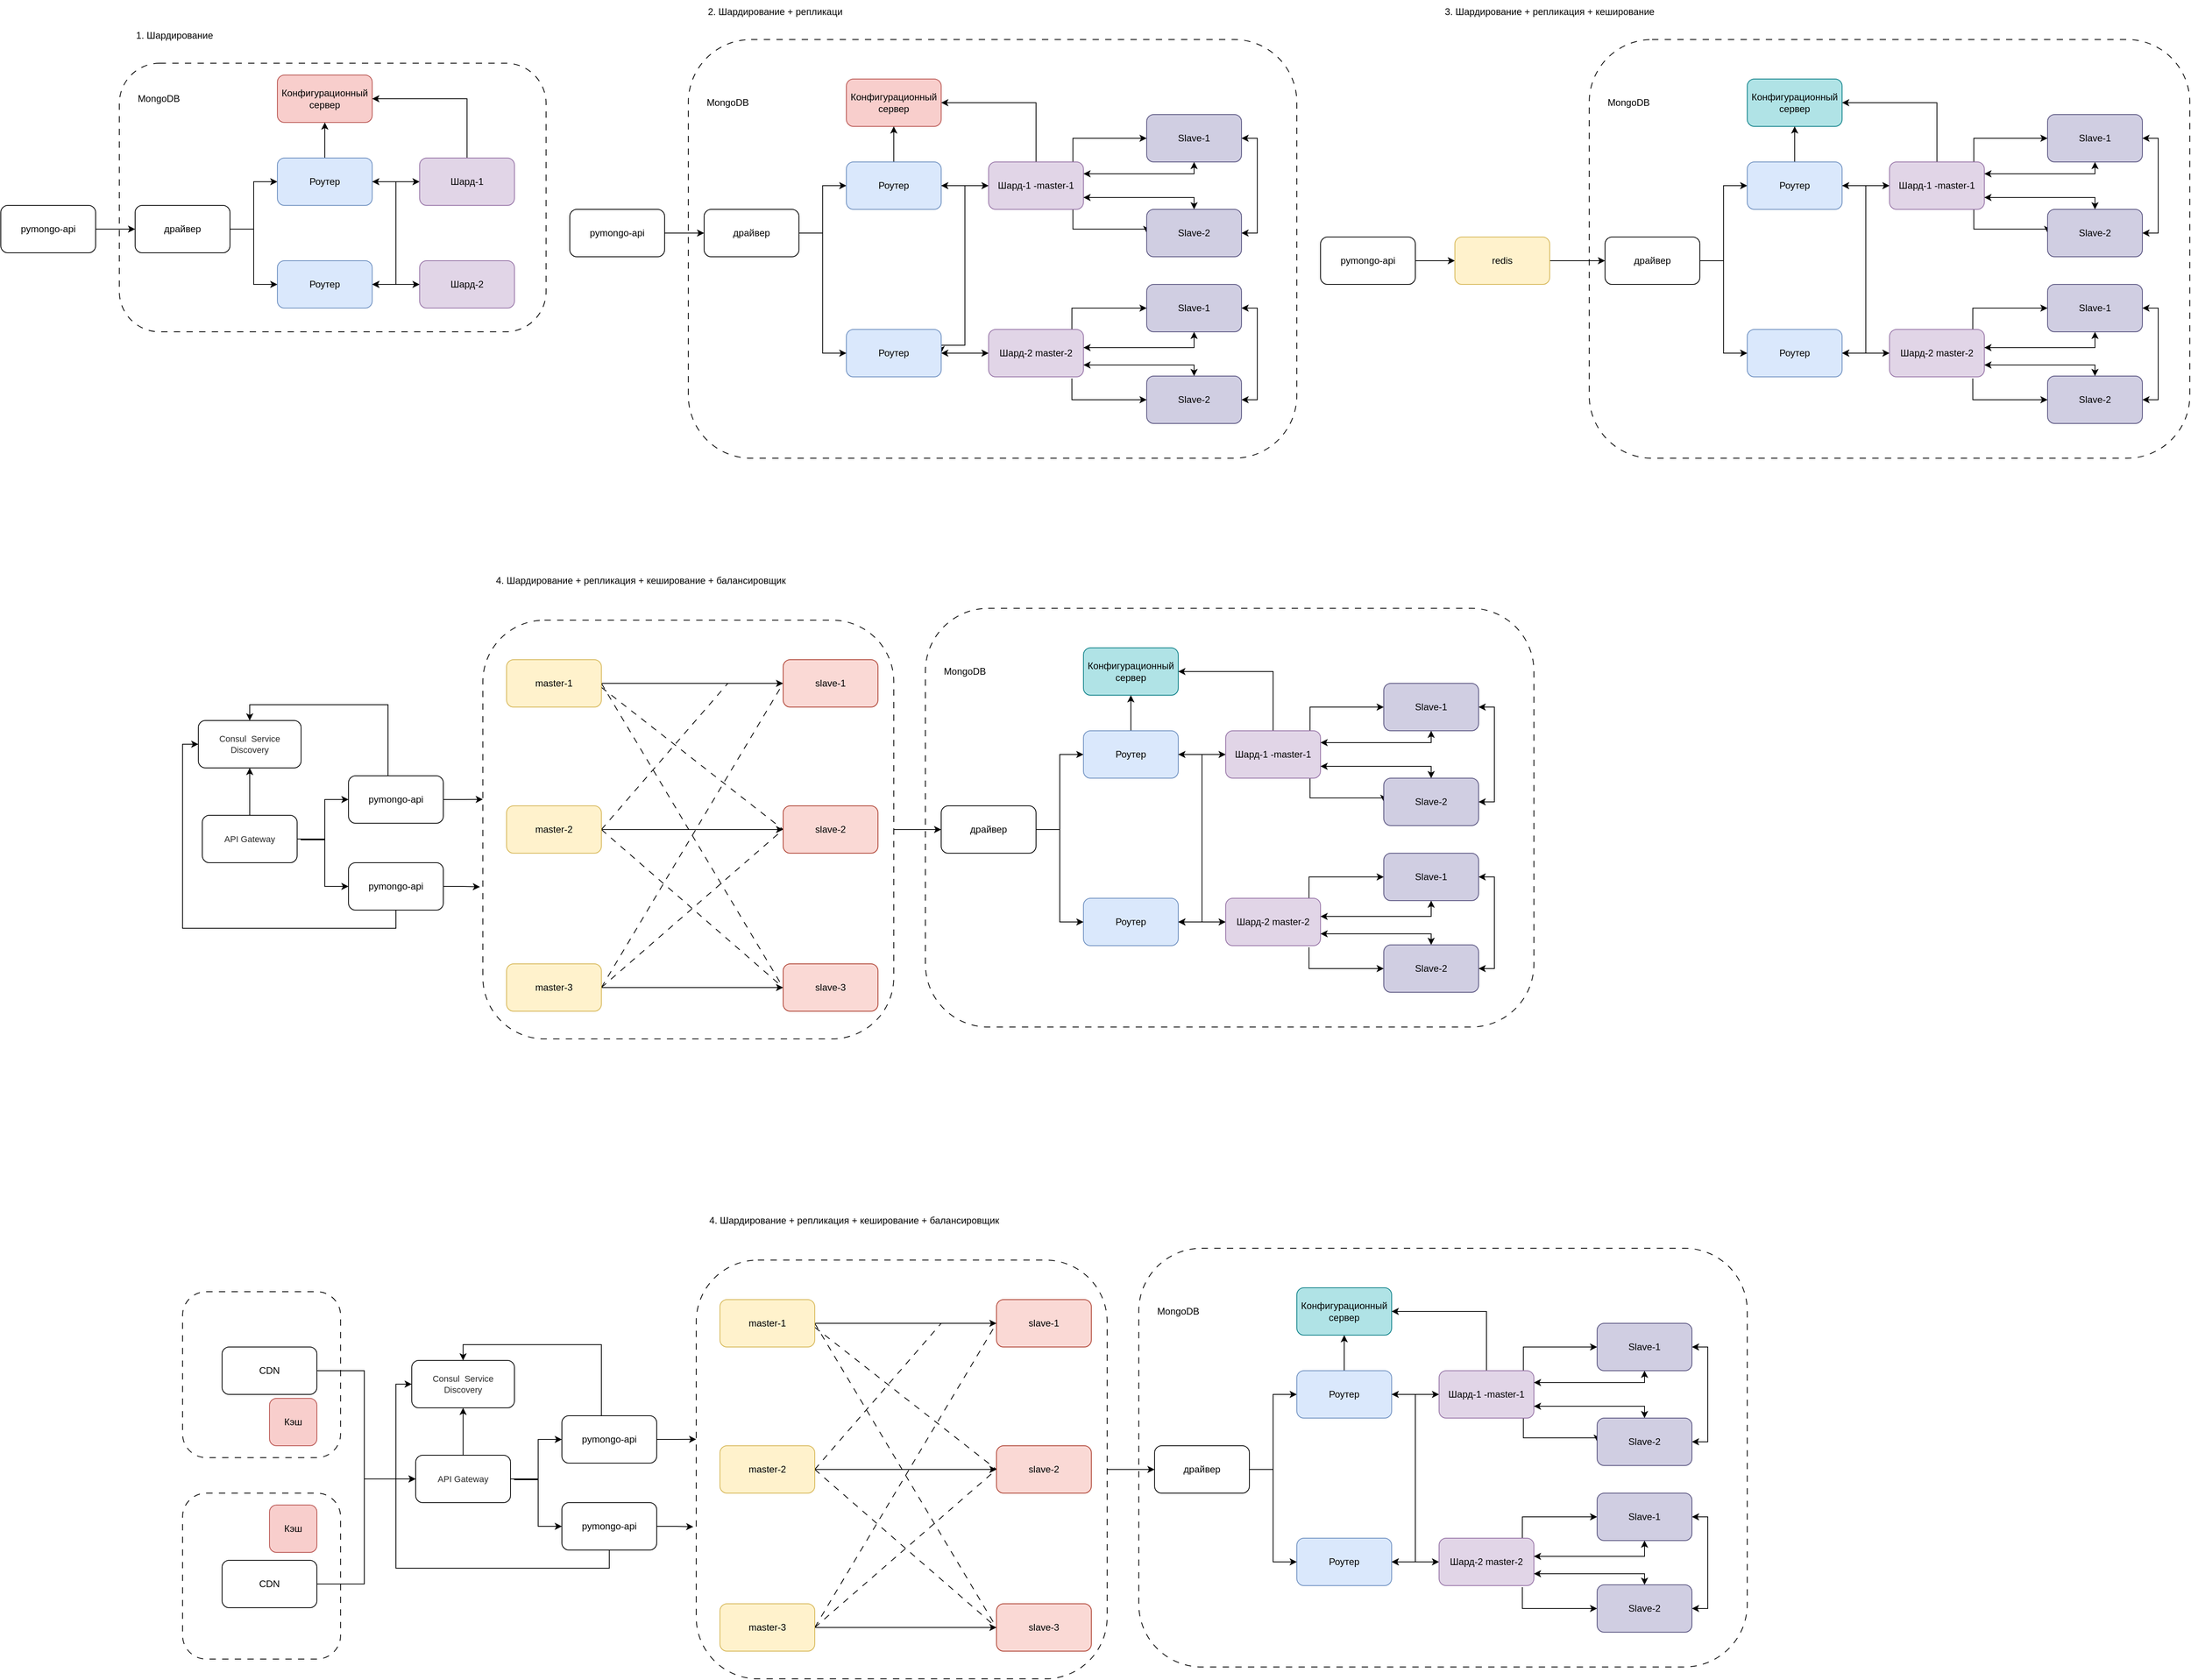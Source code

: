 <mxfile version="28.0.7">
  <diagram name="Page-1" id="-H_mtQnk-PTXWXPvYvuk">
    <mxGraphModel dx="1281" dy="630" grid="1" gridSize="10" guides="1" tooltips="1" connect="1" arrows="1" fold="1" page="1" pageScale="1" pageWidth="1169" pageHeight="827" math="0" shadow="0">
      <root>
        <mxCell id="0" />
        <mxCell id="1" parent="0" />
        <mxCell id="wrTS2ag3K-Q0ujI1VsMi-19" value="" style="rounded=1;whiteSpace=wrap;html=1;fillColor=none;dashed=1;dashPattern=8 8;" parent="1" vertex="1">
          <mxGeometry x="870" y="110" width="770" height="530" as="geometry" />
        </mxCell>
        <mxCell id="wrTS2ag3K-Q0ujI1VsMi-2" value="" style="rounded=1;whiteSpace=wrap;html=1;fillColor=none;dashed=1;dashPattern=8 8;" parent="1" vertex="1">
          <mxGeometry x="150" y="140" width="540" height="340" as="geometry" />
        </mxCell>
        <mxCell id="zA23MoTUsTF4_91t8viU-3" value="pymongo-api" style="rounded=1;whiteSpace=wrap;html=1;" parent="1" vertex="1">
          <mxGeometry y="320" width="120" height="60" as="geometry" />
        </mxCell>
        <mxCell id="zA23MoTUsTF4_91t8viU-4" style="edgeStyle=orthogonalEdgeStyle;rounded=0;orthogonalLoop=1;jettySize=auto;html=1;exitX=1;exitY=0.5;exitDx=0;exitDy=0;entryX=0;entryY=0.5;entryDx=0;entryDy=0;" parent="1" source="wrTS2ag3K-Q0ujI1VsMi-7" target="wrTS2ag3K-Q0ujI1VsMi-4" edge="1">
          <mxGeometry relative="1" as="geometry">
            <mxPoint x="340" y="190" as="targetPoint" />
          </mxGeometry>
        </mxCell>
        <mxCell id="wrTS2ag3K-Q0ujI1VsMi-1" value="Конфигурационный сервер" style="rounded=1;whiteSpace=wrap;html=1;fillColor=#f8cecc;strokeColor=#b85450;" parent="1" vertex="1">
          <mxGeometry x="350" y="155" width="120" height="60" as="geometry" />
        </mxCell>
        <mxCell id="wrTS2ag3K-Q0ujI1VsMi-6" style="edgeStyle=orthogonalEdgeStyle;rounded=0;orthogonalLoop=1;jettySize=auto;html=1;exitX=1;exitY=0.5;exitDx=0;exitDy=0;entryX=1;entryY=0.5;entryDx=0;entryDy=0;" parent="1" source="wrTS2ag3K-Q0ujI1VsMi-4" target="wrTS2ag3K-Q0ujI1VsMi-5" edge="1">
          <mxGeometry relative="1" as="geometry">
            <mxPoint x="470" y="399" as="targetPoint" />
            <Array as="points">
              <mxPoint x="500" y="290" />
              <mxPoint x="500" y="420" />
            </Array>
          </mxGeometry>
        </mxCell>
        <mxCell id="wrTS2ag3K-Q0ujI1VsMi-18" style="edgeStyle=orthogonalEdgeStyle;rounded=0;orthogonalLoop=1;jettySize=auto;html=1;entryX=0.5;entryY=1;entryDx=0;entryDy=0;" parent="1" source="wrTS2ag3K-Q0ujI1VsMi-4" target="wrTS2ag3K-Q0ujI1VsMi-1" edge="1">
          <mxGeometry relative="1" as="geometry" />
        </mxCell>
        <mxCell id="wrTS2ag3K-Q0ujI1VsMi-4" value="Роутер" style="rounded=1;whiteSpace=wrap;html=1;fillColor=#dae8fc;strokeColor=#6c8ebf;" parent="1" vertex="1">
          <mxGeometry x="350" y="260" width="120" height="60" as="geometry" />
        </mxCell>
        <mxCell id="wrTS2ag3K-Q0ujI1VsMi-5" value="Роутер" style="rounded=1;whiteSpace=wrap;html=1;fillColor=#dae8fc;strokeColor=#6c8ebf;" parent="1" vertex="1">
          <mxGeometry x="350" y="390" width="120" height="60" as="geometry" />
        </mxCell>
        <mxCell id="wrTS2ag3K-Q0ujI1VsMi-9" value="MongoDB" style="text;html=1;align=center;verticalAlign=middle;whiteSpace=wrap;rounded=0;" parent="1" vertex="1">
          <mxGeometry x="170" y="170" width="60" height="30" as="geometry" />
        </mxCell>
        <mxCell id="wrTS2ag3K-Q0ujI1VsMi-10" value="" style="edgeStyle=orthogonalEdgeStyle;rounded=0;orthogonalLoop=1;jettySize=auto;html=1;exitX=1;exitY=0.5;exitDx=0;exitDy=0;entryX=0;entryY=0.5;entryDx=0;entryDy=0;entryPerimeter=0;" parent="1" source="zA23MoTUsTF4_91t8viU-3" target="wrTS2ag3K-Q0ujI1VsMi-7" edge="1">
          <mxGeometry relative="1" as="geometry">
            <mxPoint x="-10" y="324" as="sourcePoint" />
            <mxPoint x="340" y="190" as="targetPoint" />
          </mxGeometry>
        </mxCell>
        <mxCell id="wrTS2ag3K-Q0ujI1VsMi-11" style="edgeStyle=orthogonalEdgeStyle;rounded=0;orthogonalLoop=1;jettySize=auto;html=1;exitX=1;exitY=0.5;exitDx=0;exitDy=0;entryX=0;entryY=0.5;entryDx=0;entryDy=0;" parent="1" source="wrTS2ag3K-Q0ujI1VsMi-7" target="wrTS2ag3K-Q0ujI1VsMi-5" edge="1">
          <mxGeometry relative="1" as="geometry" />
        </mxCell>
        <mxCell id="wrTS2ag3K-Q0ujI1VsMi-7" value="драйвер" style="rounded=1;whiteSpace=wrap;html=1;" parent="1" vertex="1">
          <mxGeometry x="170" y="320" width="120" height="60" as="geometry" />
        </mxCell>
        <mxCell id="wrTS2ag3K-Q0ujI1VsMi-16" style="edgeStyle=orthogonalEdgeStyle;rounded=0;orthogonalLoop=1;jettySize=auto;html=1;entryX=1;entryY=0.5;entryDx=0;entryDy=0;startArrow=classic;startFill=1;" parent="1" source="wrTS2ag3K-Q0ujI1VsMi-12" target="wrTS2ag3K-Q0ujI1VsMi-4" edge="1">
          <mxGeometry relative="1" as="geometry" />
        </mxCell>
        <mxCell id="wrTS2ag3K-Q0ujI1VsMi-17" style="edgeStyle=orthogonalEdgeStyle;rounded=0;orthogonalLoop=1;jettySize=auto;html=1;exitX=0.5;exitY=0;exitDx=0;exitDy=0;entryX=1;entryY=0.5;entryDx=0;entryDy=0;" parent="1" source="wrTS2ag3K-Q0ujI1VsMi-12" target="wrTS2ag3K-Q0ujI1VsMi-1" edge="1">
          <mxGeometry relative="1" as="geometry" />
        </mxCell>
        <mxCell id="wrTS2ag3K-Q0ujI1VsMi-12" value="Шард-1" style="rounded=1;whiteSpace=wrap;html=1;fillColor=#e1d5e7;strokeColor=#9673a6;" parent="1" vertex="1">
          <mxGeometry x="530" y="260" width="120" height="60" as="geometry" />
        </mxCell>
        <mxCell id="wrTS2ag3K-Q0ujI1VsMi-15" style="edgeStyle=orthogonalEdgeStyle;rounded=0;orthogonalLoop=1;jettySize=auto;html=1;exitX=0;exitY=0.5;exitDx=0;exitDy=0;entryX=1;entryY=0.5;entryDx=0;entryDy=0;startArrow=classic;startFill=1;" parent="1" source="wrTS2ag3K-Q0ujI1VsMi-13" target="wrTS2ag3K-Q0ujI1VsMi-5" edge="1">
          <mxGeometry relative="1" as="geometry" />
        </mxCell>
        <mxCell id="wrTS2ag3K-Q0ujI1VsMi-13" value="Шард-2" style="rounded=1;whiteSpace=wrap;html=1;fillColor=#e1d5e7;strokeColor=#9673a6;" parent="1" vertex="1">
          <mxGeometry x="530" y="390" width="120" height="60" as="geometry" />
        </mxCell>
        <mxCell id="wrTS2ag3K-Q0ujI1VsMi-20" value="pymongo-api" style="rounded=1;whiteSpace=wrap;html=1;" parent="1" vertex="1">
          <mxGeometry x="720" y="325" width="120" height="60" as="geometry" />
        </mxCell>
        <mxCell id="wrTS2ag3K-Q0ujI1VsMi-21" style="edgeStyle=orthogonalEdgeStyle;rounded=0;orthogonalLoop=1;jettySize=auto;html=1;exitX=1;exitY=0.5;exitDx=0;exitDy=0;entryX=0;entryY=0.5;entryDx=0;entryDy=0;" parent="1" source="wrTS2ag3K-Q0ujI1VsMi-30" target="wrTS2ag3K-Q0ujI1VsMi-25" edge="1">
          <mxGeometry relative="1" as="geometry">
            <mxPoint x="1060" y="195" as="targetPoint" />
          </mxGeometry>
        </mxCell>
        <mxCell id="wrTS2ag3K-Q0ujI1VsMi-22" value="Конфигурационный сервер" style="rounded=1;whiteSpace=wrap;html=1;fillColor=#f8cecc;strokeColor=#b85450;" parent="1" vertex="1">
          <mxGeometry x="1070" y="160" width="120" height="60" as="geometry" />
        </mxCell>
        <mxCell id="wrTS2ag3K-Q0ujI1VsMi-23" style="edgeStyle=orthogonalEdgeStyle;rounded=0;orthogonalLoop=1;jettySize=auto;html=1;exitX=1;exitY=0.5;exitDx=0;exitDy=0;entryX=1;entryY=0.5;entryDx=0;entryDy=0;" parent="1" source="wrTS2ag3K-Q0ujI1VsMi-25" target="wrTS2ag3K-Q0ujI1VsMi-26" edge="1">
          <mxGeometry relative="1" as="geometry">
            <mxPoint x="1190" y="404" as="targetPoint" />
            <Array as="points">
              <mxPoint x="1220" y="295" />
              <mxPoint x="1220" y="497" />
            </Array>
          </mxGeometry>
        </mxCell>
        <mxCell id="wrTS2ag3K-Q0ujI1VsMi-24" style="edgeStyle=orthogonalEdgeStyle;rounded=0;orthogonalLoop=1;jettySize=auto;html=1;entryX=0.5;entryY=1;entryDx=0;entryDy=0;" parent="1" source="wrTS2ag3K-Q0ujI1VsMi-25" target="wrTS2ag3K-Q0ujI1VsMi-22" edge="1">
          <mxGeometry relative="1" as="geometry" />
        </mxCell>
        <mxCell id="wrTS2ag3K-Q0ujI1VsMi-25" value="Роутер" style="rounded=1;whiteSpace=wrap;html=1;fillColor=#dae8fc;strokeColor=#6c8ebf;" parent="1" vertex="1">
          <mxGeometry x="1070" y="265" width="120" height="60" as="geometry" />
        </mxCell>
        <mxCell id="wrTS2ag3K-Q0ujI1VsMi-26" value="Роутер" style="rounded=1;whiteSpace=wrap;html=1;fillColor=#dae8fc;strokeColor=#6c8ebf;" parent="1" vertex="1">
          <mxGeometry x="1070" y="477" width="120" height="60" as="geometry" />
        </mxCell>
        <mxCell id="wrTS2ag3K-Q0ujI1VsMi-27" value="MongoDB" style="text;html=1;align=center;verticalAlign=middle;whiteSpace=wrap;rounded=0;" parent="1" vertex="1">
          <mxGeometry x="890" y="175" width="60" height="30" as="geometry" />
        </mxCell>
        <mxCell id="wrTS2ag3K-Q0ujI1VsMi-28" value="" style="edgeStyle=orthogonalEdgeStyle;rounded=0;orthogonalLoop=1;jettySize=auto;html=1;exitX=1;exitY=0.5;exitDx=0;exitDy=0;entryX=0;entryY=0.5;entryDx=0;entryDy=0;entryPerimeter=0;" parent="1" source="wrTS2ag3K-Q0ujI1VsMi-20" target="wrTS2ag3K-Q0ujI1VsMi-30" edge="1">
          <mxGeometry relative="1" as="geometry">
            <mxPoint x="710" y="329" as="sourcePoint" />
            <mxPoint x="1060" y="195" as="targetPoint" />
          </mxGeometry>
        </mxCell>
        <mxCell id="wrTS2ag3K-Q0ujI1VsMi-29" style="edgeStyle=orthogonalEdgeStyle;rounded=0;orthogonalLoop=1;jettySize=auto;html=1;exitX=1;exitY=0.5;exitDx=0;exitDy=0;entryX=0;entryY=0.5;entryDx=0;entryDy=0;" parent="1" source="wrTS2ag3K-Q0ujI1VsMi-30" target="wrTS2ag3K-Q0ujI1VsMi-26" edge="1">
          <mxGeometry relative="1" as="geometry" />
        </mxCell>
        <mxCell id="wrTS2ag3K-Q0ujI1VsMi-30" value="драйвер" style="rounded=1;whiteSpace=wrap;html=1;" parent="1" vertex="1">
          <mxGeometry x="890" y="325" width="120" height="60" as="geometry" />
        </mxCell>
        <mxCell id="wrTS2ag3K-Q0ujI1VsMi-31" style="edgeStyle=orthogonalEdgeStyle;rounded=0;orthogonalLoop=1;jettySize=auto;html=1;entryX=1;entryY=0.5;entryDx=0;entryDy=0;startArrow=classic;startFill=1;" parent="1" source="wrTS2ag3K-Q0ujI1VsMi-33" target="wrTS2ag3K-Q0ujI1VsMi-25" edge="1">
          <mxGeometry relative="1" as="geometry" />
        </mxCell>
        <mxCell id="wrTS2ag3K-Q0ujI1VsMi-32" style="edgeStyle=orthogonalEdgeStyle;rounded=0;orthogonalLoop=1;jettySize=auto;html=1;exitX=0.5;exitY=0;exitDx=0;exitDy=0;entryX=1;entryY=0.5;entryDx=0;entryDy=0;" parent="1" source="wrTS2ag3K-Q0ujI1VsMi-33" target="wrTS2ag3K-Q0ujI1VsMi-22" edge="1">
          <mxGeometry relative="1" as="geometry" />
        </mxCell>
        <mxCell id="wrTS2ag3K-Q0ujI1VsMi-43" style="edgeStyle=orthogonalEdgeStyle;rounded=0;orthogonalLoop=1;jettySize=auto;html=1;entryX=0;entryY=0.5;entryDx=0;entryDy=0;exitX=0.889;exitY=0.022;exitDx=0;exitDy=0;exitPerimeter=0;" parent="1" source="wrTS2ag3K-Q0ujI1VsMi-33" target="wrTS2ag3K-Q0ujI1VsMi-41" edge="1">
          <mxGeometry relative="1" as="geometry">
            <Array as="points">
              <mxPoint x="1357" y="235" />
            </Array>
          </mxGeometry>
        </mxCell>
        <mxCell id="wrTS2ag3K-Q0ujI1VsMi-44" style="edgeStyle=orthogonalEdgeStyle;rounded=0;orthogonalLoop=1;jettySize=auto;html=1;entryX=0;entryY=0.5;entryDx=0;entryDy=0;exitX=0.889;exitY=0.978;exitDx=0;exitDy=0;exitPerimeter=0;" parent="1" source="wrTS2ag3K-Q0ujI1VsMi-33" target="wrTS2ag3K-Q0ujI1VsMi-42" edge="1">
          <mxGeometry relative="1" as="geometry">
            <Array as="points">
              <mxPoint x="1357" y="350" />
            </Array>
          </mxGeometry>
        </mxCell>
        <mxCell id="wrTS2ag3K-Q0ujI1VsMi-33" value="Шард-1 -master-1" style="rounded=1;whiteSpace=wrap;html=1;fillColor=#e1d5e7;strokeColor=#9673a6;" parent="1" vertex="1">
          <mxGeometry x="1250" y="265" width="120" height="60" as="geometry" />
        </mxCell>
        <mxCell id="wrTS2ag3K-Q0ujI1VsMi-34" style="edgeStyle=orthogonalEdgeStyle;rounded=0;orthogonalLoop=1;jettySize=auto;html=1;exitX=0;exitY=0.5;exitDx=0;exitDy=0;entryX=1;entryY=0.5;entryDx=0;entryDy=0;startArrow=classic;startFill=1;" parent="1" source="wrTS2ag3K-Q0ujI1VsMi-35" target="wrTS2ag3K-Q0ujI1VsMi-26" edge="1">
          <mxGeometry relative="1" as="geometry" />
        </mxCell>
        <mxCell id="wrTS2ag3K-Q0ujI1VsMi-39" style="edgeStyle=orthogonalEdgeStyle;rounded=0;orthogonalLoop=1;jettySize=auto;html=1;exitX=0.878;exitY=0.011;exitDx=0;exitDy=0;entryX=0;entryY=0.5;entryDx=0;entryDy=0;exitPerimeter=0;" parent="1" source="wrTS2ag3K-Q0ujI1VsMi-35" target="wrTS2ag3K-Q0ujI1VsMi-37" edge="1">
          <mxGeometry relative="1" as="geometry" />
        </mxCell>
        <mxCell id="wrTS2ag3K-Q0ujI1VsMi-40" style="edgeStyle=orthogonalEdgeStyle;rounded=0;orthogonalLoop=1;jettySize=auto;html=1;entryX=0;entryY=0.5;entryDx=0;entryDy=0;exitX=0.878;exitY=1.033;exitDx=0;exitDy=0;exitPerimeter=0;" parent="1" source="wrTS2ag3K-Q0ujI1VsMi-35" target="wrTS2ag3K-Q0ujI1VsMi-38" edge="1">
          <mxGeometry relative="1" as="geometry">
            <Array as="points">
              <mxPoint x="1355" y="566" />
            </Array>
          </mxGeometry>
        </mxCell>
        <mxCell id="wrTS2ag3K-Q0ujI1VsMi-35" value="Шард-2 master-2" style="rounded=1;whiteSpace=wrap;html=1;fillColor=#e1d5e7;strokeColor=#9673a6;" parent="1" vertex="1">
          <mxGeometry x="1250" y="477" width="120" height="60" as="geometry" />
        </mxCell>
        <mxCell id="wrTS2ag3K-Q0ujI1VsMi-70" style="edgeStyle=orthogonalEdgeStyle;rounded=0;orthogonalLoop=1;jettySize=auto;html=1;exitX=1;exitY=0.5;exitDx=0;exitDy=0;entryX=1;entryY=0.5;entryDx=0;entryDy=0;startArrow=classic;startFill=1;" parent="1" source="wrTS2ag3K-Q0ujI1VsMi-37" target="wrTS2ag3K-Q0ujI1VsMi-38" edge="1">
          <mxGeometry relative="1" as="geometry" />
        </mxCell>
        <mxCell id="wrTS2ag3K-Q0ujI1VsMi-73" style="edgeStyle=orthogonalEdgeStyle;rounded=0;orthogonalLoop=1;jettySize=auto;html=1;exitX=0.5;exitY=1;exitDx=0;exitDy=0;startArrow=classic;startFill=1;" parent="1" source="wrTS2ag3K-Q0ujI1VsMi-37" edge="1">
          <mxGeometry relative="1" as="geometry">
            <mxPoint x="1370" y="500" as="targetPoint" />
            <Array as="points">
              <mxPoint x="1510" y="500" />
              <mxPoint x="1370" y="500" />
            </Array>
          </mxGeometry>
        </mxCell>
        <mxCell id="wrTS2ag3K-Q0ujI1VsMi-37" value="Slave-1" style="rounded=1;whiteSpace=wrap;html=1;fillColor=#d0cee2;strokeColor=#56517e;" parent="1" vertex="1">
          <mxGeometry x="1450" y="420" width="120" height="60" as="geometry" />
        </mxCell>
        <mxCell id="wrTS2ag3K-Q0ujI1VsMi-72" style="edgeStyle=orthogonalEdgeStyle;rounded=0;orthogonalLoop=1;jettySize=auto;html=1;exitX=0.5;exitY=0;exitDx=0;exitDy=0;entryX=1;entryY=0.75;entryDx=0;entryDy=0;startArrow=classic;startFill=1;" parent="1" source="wrTS2ag3K-Q0ujI1VsMi-38" target="wrTS2ag3K-Q0ujI1VsMi-35" edge="1">
          <mxGeometry relative="1" as="geometry">
            <Array as="points">
              <mxPoint x="1510" y="522" />
            </Array>
          </mxGeometry>
        </mxCell>
        <mxCell id="wrTS2ag3K-Q0ujI1VsMi-38" value="Slave-2" style="rounded=1;whiteSpace=wrap;html=1;fillColor=#d0cee2;strokeColor=#56517e;" parent="1" vertex="1">
          <mxGeometry x="1450" y="536" width="120" height="60" as="geometry" />
        </mxCell>
        <mxCell id="wrTS2ag3K-Q0ujI1VsMi-71" style="edgeStyle=orthogonalEdgeStyle;rounded=0;orthogonalLoop=1;jettySize=auto;html=1;exitX=1;exitY=0.5;exitDx=0;exitDy=0;entryX=1;entryY=0.5;entryDx=0;entryDy=0;startArrow=classic;startFill=1;" parent="1" source="wrTS2ag3K-Q0ujI1VsMi-41" target="wrTS2ag3K-Q0ujI1VsMi-42" edge="1">
          <mxGeometry relative="1" as="geometry" />
        </mxCell>
        <mxCell id="wrTS2ag3K-Q0ujI1VsMi-75" style="edgeStyle=orthogonalEdgeStyle;rounded=0;orthogonalLoop=1;jettySize=auto;html=1;entryX=1;entryY=0.25;entryDx=0;entryDy=0;exitX=0.5;exitY=1;exitDx=0;exitDy=0;exitPerimeter=0;startArrow=classic;startFill=1;" parent="1" source="wrTS2ag3K-Q0ujI1VsMi-41" target="wrTS2ag3K-Q0ujI1VsMi-33" edge="1">
          <mxGeometry relative="1" as="geometry">
            <Array as="points">
              <mxPoint x="1510" y="280" />
            </Array>
          </mxGeometry>
        </mxCell>
        <mxCell id="wrTS2ag3K-Q0ujI1VsMi-41" value="Slave-1" style="rounded=1;whiteSpace=wrap;html=1;fillColor=#d0cee2;strokeColor=#56517e;" parent="1" vertex="1">
          <mxGeometry x="1450" y="205" width="120" height="60" as="geometry" />
        </mxCell>
        <mxCell id="wrTS2ag3K-Q0ujI1VsMi-76" style="edgeStyle=orthogonalEdgeStyle;rounded=0;orthogonalLoop=1;jettySize=auto;html=1;entryX=1;entryY=0.75;entryDx=0;entryDy=0;exitX=0.5;exitY=0;exitDx=0;exitDy=0;startArrow=classic;startFill=1;" parent="1" source="wrTS2ag3K-Q0ujI1VsMi-42" target="wrTS2ag3K-Q0ujI1VsMi-33" edge="1">
          <mxGeometry relative="1" as="geometry">
            <Array as="points">
              <mxPoint x="1510" y="310" />
            </Array>
          </mxGeometry>
        </mxCell>
        <mxCell id="wrTS2ag3K-Q0ujI1VsMi-42" value="Slave-2" style="rounded=1;whiteSpace=wrap;html=1;fillColor=#d0cee2;strokeColor=#56517e;" parent="1" vertex="1">
          <mxGeometry x="1450" y="325" width="120" height="60" as="geometry" />
        </mxCell>
        <mxCell id="wrTS2ag3K-Q0ujI1VsMi-77" value="" style="rounded=1;whiteSpace=wrap;html=1;fillColor=none;dashed=1;dashPattern=8 8;" parent="1" vertex="1">
          <mxGeometry x="2010" y="110" width="760" height="530" as="geometry" />
        </mxCell>
        <mxCell id="wrTS2ag3K-Q0ujI1VsMi-78" value="pymongo-api" style="rounded=1;whiteSpace=wrap;html=1;" parent="1" vertex="1">
          <mxGeometry x="1670" y="360" width="120" height="60" as="geometry" />
        </mxCell>
        <mxCell id="wrTS2ag3K-Q0ujI1VsMi-79" style="edgeStyle=orthogonalEdgeStyle;rounded=0;orthogonalLoop=1;jettySize=auto;html=1;exitX=1;exitY=0.5;exitDx=0;exitDy=0;entryX=0;entryY=0.5;entryDx=0;entryDy=0;" parent="1" source="wrTS2ag3K-Q0ujI1VsMi-88" target="wrTS2ag3K-Q0ujI1VsMi-83" edge="1">
          <mxGeometry relative="1" as="geometry">
            <mxPoint x="2200" y="195" as="targetPoint" />
          </mxGeometry>
        </mxCell>
        <mxCell id="wrTS2ag3K-Q0ujI1VsMi-80" value="Конфигурационный сервер" style="rounded=1;whiteSpace=wrap;html=1;fillColor=#b0e3e6;strokeColor=#0e8088;" parent="1" vertex="1">
          <mxGeometry x="2210" y="160" width="120" height="60" as="geometry" />
        </mxCell>
        <mxCell id="wrTS2ag3K-Q0ujI1VsMi-81" style="edgeStyle=orthogonalEdgeStyle;rounded=0;orthogonalLoop=1;jettySize=auto;html=1;exitX=1;exitY=0.5;exitDx=0;exitDy=0;entryX=1;entryY=0.5;entryDx=0;entryDy=0;" parent="1" source="wrTS2ag3K-Q0ujI1VsMi-83" target="wrTS2ag3K-Q0ujI1VsMi-84" edge="1">
          <mxGeometry relative="1" as="geometry">
            <mxPoint x="2330" y="404" as="targetPoint" />
            <Array as="points">
              <mxPoint x="2360" y="295" />
              <mxPoint x="2360" y="507" />
            </Array>
          </mxGeometry>
        </mxCell>
        <mxCell id="wrTS2ag3K-Q0ujI1VsMi-82" style="edgeStyle=orthogonalEdgeStyle;rounded=0;orthogonalLoop=1;jettySize=auto;html=1;entryX=0.5;entryY=1;entryDx=0;entryDy=0;" parent="1" source="wrTS2ag3K-Q0ujI1VsMi-83" target="wrTS2ag3K-Q0ujI1VsMi-80" edge="1">
          <mxGeometry relative="1" as="geometry" />
        </mxCell>
        <mxCell id="wrTS2ag3K-Q0ujI1VsMi-83" value="Роутер" style="rounded=1;whiteSpace=wrap;html=1;fillColor=#dae8fc;strokeColor=#6c8ebf;" parent="1" vertex="1">
          <mxGeometry x="2210" y="265" width="120" height="60" as="geometry" />
        </mxCell>
        <mxCell id="wrTS2ag3K-Q0ujI1VsMi-84" value="Роутер" style="rounded=1;whiteSpace=wrap;html=1;fillColor=#dae8fc;strokeColor=#6c8ebf;" parent="1" vertex="1">
          <mxGeometry x="2210" y="477" width="120" height="60" as="geometry" />
        </mxCell>
        <mxCell id="wrTS2ag3K-Q0ujI1VsMi-85" value="MongoDB" style="text;html=1;align=center;verticalAlign=middle;whiteSpace=wrap;rounded=0;" parent="1" vertex="1">
          <mxGeometry x="2030" y="175" width="60" height="30" as="geometry" />
        </mxCell>
        <mxCell id="wrTS2ag3K-Q0ujI1VsMi-86" value="" style="edgeStyle=orthogonalEdgeStyle;rounded=0;orthogonalLoop=1;jettySize=auto;html=1;exitX=1;exitY=0.5;exitDx=0;exitDy=0;entryX=0;entryY=0.5;entryDx=0;entryDy=0;" parent="1" source="wrTS2ag3K-Q0ujI1VsMi-78" edge="1" target="wrTS2ag3K-Q0ujI1VsMi-115">
          <mxGeometry relative="1" as="geometry">
            <mxPoint x="1660" y="359" as="sourcePoint" />
            <mxPoint x="1810" y="390" as="targetPoint" />
          </mxGeometry>
        </mxCell>
        <mxCell id="wrTS2ag3K-Q0ujI1VsMi-87" style="edgeStyle=orthogonalEdgeStyle;rounded=0;orthogonalLoop=1;jettySize=auto;html=1;exitX=1;exitY=0.5;exitDx=0;exitDy=0;entryX=0;entryY=0.5;entryDx=0;entryDy=0;" parent="1" source="wrTS2ag3K-Q0ujI1VsMi-88" target="wrTS2ag3K-Q0ujI1VsMi-84" edge="1">
          <mxGeometry relative="1" as="geometry" />
        </mxCell>
        <mxCell id="wrTS2ag3K-Q0ujI1VsMi-88" value="драйвер" style="rounded=1;whiteSpace=wrap;html=1;" parent="1" vertex="1">
          <mxGeometry x="2030" y="360" width="120" height="60" as="geometry" />
        </mxCell>
        <mxCell id="wrTS2ag3K-Q0ujI1VsMi-89" style="edgeStyle=orthogonalEdgeStyle;rounded=0;orthogonalLoop=1;jettySize=auto;html=1;entryX=1;entryY=0.5;entryDx=0;entryDy=0;startArrow=classic;startFill=1;" parent="1" source="wrTS2ag3K-Q0ujI1VsMi-93" target="wrTS2ag3K-Q0ujI1VsMi-83" edge="1">
          <mxGeometry relative="1" as="geometry" />
        </mxCell>
        <mxCell id="wrTS2ag3K-Q0ujI1VsMi-90" style="edgeStyle=orthogonalEdgeStyle;rounded=0;orthogonalLoop=1;jettySize=auto;html=1;exitX=0.5;exitY=0;exitDx=0;exitDy=0;entryX=1;entryY=0.5;entryDx=0;entryDy=0;" parent="1" source="wrTS2ag3K-Q0ujI1VsMi-93" target="wrTS2ag3K-Q0ujI1VsMi-80" edge="1">
          <mxGeometry relative="1" as="geometry" />
        </mxCell>
        <mxCell id="wrTS2ag3K-Q0ujI1VsMi-91" style="edgeStyle=orthogonalEdgeStyle;rounded=0;orthogonalLoop=1;jettySize=auto;html=1;entryX=0;entryY=0.5;entryDx=0;entryDy=0;exitX=0.889;exitY=0.022;exitDx=0;exitDy=0;exitPerimeter=0;" parent="1" source="wrTS2ag3K-Q0ujI1VsMi-93" target="wrTS2ag3K-Q0ujI1VsMi-105" edge="1">
          <mxGeometry relative="1" as="geometry">
            <Array as="points">
              <mxPoint x="2497" y="235" />
            </Array>
          </mxGeometry>
        </mxCell>
        <mxCell id="wrTS2ag3K-Q0ujI1VsMi-92" style="edgeStyle=orthogonalEdgeStyle;rounded=0;orthogonalLoop=1;jettySize=auto;html=1;entryX=0;entryY=0.5;entryDx=0;entryDy=0;exitX=0.889;exitY=0.978;exitDx=0;exitDy=0;exitPerimeter=0;" parent="1" source="wrTS2ag3K-Q0ujI1VsMi-93" target="wrTS2ag3K-Q0ujI1VsMi-107" edge="1">
          <mxGeometry relative="1" as="geometry">
            <Array as="points">
              <mxPoint x="2497" y="350" />
            </Array>
          </mxGeometry>
        </mxCell>
        <mxCell id="wrTS2ag3K-Q0ujI1VsMi-93" value="Шард-1 -master-1" style="rounded=1;whiteSpace=wrap;html=1;fillColor=#e1d5e7;strokeColor=#9673a6;" parent="1" vertex="1">
          <mxGeometry x="2390" y="265" width="120" height="60" as="geometry" />
        </mxCell>
        <mxCell id="wrTS2ag3K-Q0ujI1VsMi-94" style="edgeStyle=orthogonalEdgeStyle;rounded=0;orthogonalLoop=1;jettySize=auto;html=1;exitX=0;exitY=0.5;exitDx=0;exitDy=0;entryX=1;entryY=0.5;entryDx=0;entryDy=0;startArrow=classic;startFill=1;" parent="1" source="wrTS2ag3K-Q0ujI1VsMi-97" target="wrTS2ag3K-Q0ujI1VsMi-84" edge="1">
          <mxGeometry relative="1" as="geometry" />
        </mxCell>
        <mxCell id="wrTS2ag3K-Q0ujI1VsMi-95" style="edgeStyle=orthogonalEdgeStyle;rounded=0;orthogonalLoop=1;jettySize=auto;html=1;exitX=0.878;exitY=0.011;exitDx=0;exitDy=0;entryX=0;entryY=0.5;entryDx=0;entryDy=0;exitPerimeter=0;" parent="1" source="wrTS2ag3K-Q0ujI1VsMi-97" target="wrTS2ag3K-Q0ujI1VsMi-100" edge="1">
          <mxGeometry relative="1" as="geometry" />
        </mxCell>
        <mxCell id="wrTS2ag3K-Q0ujI1VsMi-96" style="edgeStyle=orthogonalEdgeStyle;rounded=0;orthogonalLoop=1;jettySize=auto;html=1;entryX=0;entryY=0.5;entryDx=0;entryDy=0;exitX=0.878;exitY=1.033;exitDx=0;exitDy=0;exitPerimeter=0;" parent="1" source="wrTS2ag3K-Q0ujI1VsMi-97" target="wrTS2ag3K-Q0ujI1VsMi-102" edge="1">
          <mxGeometry relative="1" as="geometry">
            <Array as="points">
              <mxPoint x="2495" y="566" />
            </Array>
          </mxGeometry>
        </mxCell>
        <mxCell id="wrTS2ag3K-Q0ujI1VsMi-97" value="Шард-2 master-2" style="rounded=1;whiteSpace=wrap;html=1;fillColor=#e1d5e7;strokeColor=#9673a6;" parent="1" vertex="1">
          <mxGeometry x="2390" y="477" width="120" height="60" as="geometry" />
        </mxCell>
        <mxCell id="wrTS2ag3K-Q0ujI1VsMi-98" style="edgeStyle=orthogonalEdgeStyle;rounded=0;orthogonalLoop=1;jettySize=auto;html=1;exitX=1;exitY=0.5;exitDx=0;exitDy=0;entryX=1;entryY=0.5;entryDx=0;entryDy=0;startArrow=classic;startFill=1;" parent="1" source="wrTS2ag3K-Q0ujI1VsMi-100" target="wrTS2ag3K-Q0ujI1VsMi-102" edge="1">
          <mxGeometry relative="1" as="geometry" />
        </mxCell>
        <mxCell id="wrTS2ag3K-Q0ujI1VsMi-99" style="edgeStyle=orthogonalEdgeStyle;rounded=0;orthogonalLoop=1;jettySize=auto;html=1;exitX=0.5;exitY=1;exitDx=0;exitDy=0;startArrow=classic;startFill=1;" parent="1" source="wrTS2ag3K-Q0ujI1VsMi-100" edge="1">
          <mxGeometry relative="1" as="geometry">
            <mxPoint x="2510" y="500" as="targetPoint" />
            <Array as="points">
              <mxPoint x="2650" y="500" />
              <mxPoint x="2510" y="500" />
            </Array>
          </mxGeometry>
        </mxCell>
        <mxCell id="wrTS2ag3K-Q0ujI1VsMi-100" value="Slave-1" style="rounded=1;whiteSpace=wrap;html=1;fillColor=#d0cee2;strokeColor=#56517e;" parent="1" vertex="1">
          <mxGeometry x="2590" y="420" width="120" height="60" as="geometry" />
        </mxCell>
        <mxCell id="wrTS2ag3K-Q0ujI1VsMi-101" style="edgeStyle=orthogonalEdgeStyle;rounded=0;orthogonalLoop=1;jettySize=auto;html=1;exitX=0.5;exitY=0;exitDx=0;exitDy=0;entryX=1;entryY=0.75;entryDx=0;entryDy=0;startArrow=classic;startFill=1;" parent="1" source="wrTS2ag3K-Q0ujI1VsMi-102" target="wrTS2ag3K-Q0ujI1VsMi-97" edge="1">
          <mxGeometry relative="1" as="geometry">
            <Array as="points">
              <mxPoint x="2650" y="522" />
            </Array>
          </mxGeometry>
        </mxCell>
        <mxCell id="wrTS2ag3K-Q0ujI1VsMi-102" value="Slave-2" style="rounded=1;whiteSpace=wrap;html=1;fillColor=#d0cee2;strokeColor=#56517e;" parent="1" vertex="1">
          <mxGeometry x="2590" y="536" width="120" height="60" as="geometry" />
        </mxCell>
        <mxCell id="wrTS2ag3K-Q0ujI1VsMi-103" style="edgeStyle=orthogonalEdgeStyle;rounded=0;orthogonalLoop=1;jettySize=auto;html=1;exitX=1;exitY=0.5;exitDx=0;exitDy=0;entryX=1;entryY=0.5;entryDx=0;entryDy=0;startArrow=classic;startFill=1;" parent="1" source="wrTS2ag3K-Q0ujI1VsMi-105" target="wrTS2ag3K-Q0ujI1VsMi-107" edge="1">
          <mxGeometry relative="1" as="geometry" />
        </mxCell>
        <mxCell id="wrTS2ag3K-Q0ujI1VsMi-104" style="edgeStyle=orthogonalEdgeStyle;rounded=0;orthogonalLoop=1;jettySize=auto;html=1;entryX=1;entryY=0.25;entryDx=0;entryDy=0;exitX=0.5;exitY=1;exitDx=0;exitDy=0;exitPerimeter=0;startArrow=classic;startFill=1;" parent="1" source="wrTS2ag3K-Q0ujI1VsMi-105" target="wrTS2ag3K-Q0ujI1VsMi-93" edge="1">
          <mxGeometry relative="1" as="geometry">
            <Array as="points">
              <mxPoint x="2650" y="280" />
            </Array>
          </mxGeometry>
        </mxCell>
        <mxCell id="wrTS2ag3K-Q0ujI1VsMi-105" value="Slave-1" style="rounded=1;whiteSpace=wrap;html=1;fillColor=#d0cee2;strokeColor=#56517e;" parent="1" vertex="1">
          <mxGeometry x="2590" y="205" width="120" height="60" as="geometry" />
        </mxCell>
        <mxCell id="wrTS2ag3K-Q0ujI1VsMi-106" style="edgeStyle=orthogonalEdgeStyle;rounded=0;orthogonalLoop=1;jettySize=auto;html=1;entryX=1;entryY=0.75;entryDx=0;entryDy=0;exitX=0.5;exitY=0;exitDx=0;exitDy=0;startArrow=classic;startFill=1;" parent="1" source="wrTS2ag3K-Q0ujI1VsMi-107" target="wrTS2ag3K-Q0ujI1VsMi-93" edge="1">
          <mxGeometry relative="1" as="geometry">
            <Array as="points">
              <mxPoint x="2650" y="310" />
            </Array>
          </mxGeometry>
        </mxCell>
        <mxCell id="wrTS2ag3K-Q0ujI1VsMi-107" value="Slave-2" style="rounded=1;whiteSpace=wrap;html=1;fillColor=#d0cee2;strokeColor=#56517e;" parent="1" vertex="1">
          <mxGeometry x="2590" y="325" width="120" height="60" as="geometry" />
        </mxCell>
        <mxCell id="wrTS2ag3K-Q0ujI1VsMi-121" style="edgeStyle=orthogonalEdgeStyle;rounded=0;orthogonalLoop=1;jettySize=auto;html=1;exitX=1;exitY=0.5;exitDx=0;exitDy=0;" parent="1" source="wrTS2ag3K-Q0ujI1VsMi-115" edge="1">
          <mxGeometry relative="1" as="geometry">
            <mxPoint x="2030" y="390" as="targetPoint" />
          </mxGeometry>
        </mxCell>
        <mxCell id="wrTS2ag3K-Q0ujI1VsMi-115" value="redis" style="rounded=1;whiteSpace=wrap;html=1;fillColor=#fff2cc;strokeColor=#d6b656;" parent="1" vertex="1">
          <mxGeometry x="1840" y="360" width="120" height="60" as="geometry" />
        </mxCell>
        <mxCell id="CE85aHW4UeeK2Uq5dfhT-1" value="1. Шардирование" style="text;html=1;align=center;verticalAlign=middle;whiteSpace=wrap;rounded=0;" parent="1" vertex="1">
          <mxGeometry x="160" y="90" width="120" height="30" as="geometry" />
        </mxCell>
        <mxCell id="CE85aHW4UeeK2Uq5dfhT-2" value="2. Шардирование + репликаци" style="text;html=1;align=center;verticalAlign=middle;whiteSpace=wrap;rounded=0;" parent="1" vertex="1">
          <mxGeometry x="880" y="60" width="200" height="30" as="geometry" />
        </mxCell>
        <mxCell id="CE85aHW4UeeK2Uq5dfhT-3" value="3. Шардирование + репликация + кеширование" style="text;html=1;align=center;verticalAlign=middle;whiteSpace=wrap;rounded=0;" parent="1" vertex="1">
          <mxGeometry x="1820" y="60" width="280" height="30" as="geometry" />
        </mxCell>
        <mxCell id="hGKV6Kt3uzLyQbw3hUwE-1" value="" style="rounded=1;whiteSpace=wrap;html=1;fillColor=none;dashed=1;dashPattern=8 8;" parent="1" vertex="1">
          <mxGeometry x="1170" y="830" width="770" height="530" as="geometry" />
        </mxCell>
        <mxCell id="hGKV6Kt3uzLyQbw3hUwE-2" style="edgeStyle=orthogonalEdgeStyle;rounded=0;orthogonalLoop=1;jettySize=auto;html=1;entryX=0.5;entryY=0;entryDx=0;entryDy=0;" parent="1" source="hGKV6Kt3uzLyQbw3hUwE-3" target="hGKV6Kt3uzLyQbw3hUwE-54" edge="1">
          <mxGeometry relative="1" as="geometry">
            <Array as="points">
              <mxPoint x="490" y="952" />
              <mxPoint x="315" y="952" />
            </Array>
          </mxGeometry>
        </mxCell>
        <mxCell id="hGKV6Kt3uzLyQbw3hUwE-3" value="pymongo-api" style="rounded=1;whiteSpace=wrap;html=1;" parent="1" vertex="1">
          <mxGeometry x="440" y="1042" width="120" height="60" as="geometry" />
        </mxCell>
        <mxCell id="hGKV6Kt3uzLyQbw3hUwE-4" style="edgeStyle=orthogonalEdgeStyle;rounded=0;orthogonalLoop=1;jettySize=auto;html=1;exitX=1;exitY=0.5;exitDx=0;exitDy=0;entryX=0;entryY=0.5;entryDx=0;entryDy=0;" parent="1" source="hGKV6Kt3uzLyQbw3hUwE-12" target="hGKV6Kt3uzLyQbw3hUwE-8" edge="1">
          <mxGeometry relative="1" as="geometry">
            <mxPoint x="1360" y="915" as="targetPoint" />
          </mxGeometry>
        </mxCell>
        <mxCell id="hGKV6Kt3uzLyQbw3hUwE-5" value="Конфигурационный сервер" style="rounded=1;whiteSpace=wrap;html=1;fillColor=#b0e3e6;strokeColor=#0e8088;" parent="1" vertex="1">
          <mxGeometry x="1370" y="880" width="120" height="60" as="geometry" />
        </mxCell>
        <mxCell id="hGKV6Kt3uzLyQbw3hUwE-6" style="edgeStyle=orthogonalEdgeStyle;rounded=0;orthogonalLoop=1;jettySize=auto;html=1;exitX=1;exitY=0.5;exitDx=0;exitDy=0;entryX=1;entryY=0.5;entryDx=0;entryDy=0;" parent="1" source="hGKV6Kt3uzLyQbw3hUwE-8" target="hGKV6Kt3uzLyQbw3hUwE-9" edge="1">
          <mxGeometry relative="1" as="geometry">
            <mxPoint x="1490" y="1124" as="targetPoint" />
            <Array as="points">
              <mxPoint x="1520" y="1015" />
              <mxPoint x="1520" y="1227" />
            </Array>
          </mxGeometry>
        </mxCell>
        <mxCell id="hGKV6Kt3uzLyQbw3hUwE-7" style="edgeStyle=orthogonalEdgeStyle;rounded=0;orthogonalLoop=1;jettySize=auto;html=1;entryX=0.5;entryY=1;entryDx=0;entryDy=0;" parent="1" source="hGKV6Kt3uzLyQbw3hUwE-8" target="hGKV6Kt3uzLyQbw3hUwE-5" edge="1">
          <mxGeometry relative="1" as="geometry" />
        </mxCell>
        <mxCell id="hGKV6Kt3uzLyQbw3hUwE-8" value="Роутер" style="rounded=1;whiteSpace=wrap;html=1;fillColor=#dae8fc;strokeColor=#6c8ebf;" parent="1" vertex="1">
          <mxGeometry x="1370" y="985" width="120" height="60" as="geometry" />
        </mxCell>
        <mxCell id="hGKV6Kt3uzLyQbw3hUwE-9" value="Роутер" style="rounded=1;whiteSpace=wrap;html=1;fillColor=#dae8fc;strokeColor=#6c8ebf;" parent="1" vertex="1">
          <mxGeometry x="1370" y="1197" width="120" height="60" as="geometry" />
        </mxCell>
        <mxCell id="hGKV6Kt3uzLyQbw3hUwE-10" value="MongoDB" style="text;html=1;align=center;verticalAlign=middle;whiteSpace=wrap;rounded=0;" parent="1" vertex="1">
          <mxGeometry x="1190" y="895" width="60" height="30" as="geometry" />
        </mxCell>
        <mxCell id="hGKV6Kt3uzLyQbw3hUwE-11" style="edgeStyle=orthogonalEdgeStyle;rounded=0;orthogonalLoop=1;jettySize=auto;html=1;exitX=1;exitY=0.5;exitDx=0;exitDy=0;entryX=0;entryY=0.5;entryDx=0;entryDy=0;" parent="1" source="hGKV6Kt3uzLyQbw3hUwE-12" target="hGKV6Kt3uzLyQbw3hUwE-9" edge="1">
          <mxGeometry relative="1" as="geometry" />
        </mxCell>
        <mxCell id="hGKV6Kt3uzLyQbw3hUwE-12" value="драйвер" style="rounded=1;whiteSpace=wrap;html=1;" parent="1" vertex="1">
          <mxGeometry x="1190" y="1080" width="120" height="60" as="geometry" />
        </mxCell>
        <mxCell id="hGKV6Kt3uzLyQbw3hUwE-13" style="edgeStyle=orthogonalEdgeStyle;rounded=0;orthogonalLoop=1;jettySize=auto;html=1;entryX=1;entryY=0.5;entryDx=0;entryDy=0;startArrow=classic;startFill=1;" parent="1" source="hGKV6Kt3uzLyQbw3hUwE-17" target="hGKV6Kt3uzLyQbw3hUwE-8" edge="1">
          <mxGeometry relative="1" as="geometry" />
        </mxCell>
        <mxCell id="hGKV6Kt3uzLyQbw3hUwE-14" style="edgeStyle=orthogonalEdgeStyle;rounded=0;orthogonalLoop=1;jettySize=auto;html=1;exitX=0.5;exitY=0;exitDx=0;exitDy=0;entryX=1;entryY=0.5;entryDx=0;entryDy=0;" parent="1" source="hGKV6Kt3uzLyQbw3hUwE-17" target="hGKV6Kt3uzLyQbw3hUwE-5" edge="1">
          <mxGeometry relative="1" as="geometry" />
        </mxCell>
        <mxCell id="hGKV6Kt3uzLyQbw3hUwE-15" style="edgeStyle=orthogonalEdgeStyle;rounded=0;orthogonalLoop=1;jettySize=auto;html=1;entryX=0;entryY=0.5;entryDx=0;entryDy=0;exitX=0.889;exitY=0.022;exitDx=0;exitDy=0;exitPerimeter=0;" parent="1" source="hGKV6Kt3uzLyQbw3hUwE-17" target="hGKV6Kt3uzLyQbw3hUwE-29" edge="1">
          <mxGeometry relative="1" as="geometry">
            <Array as="points">
              <mxPoint x="1657" y="955" />
            </Array>
          </mxGeometry>
        </mxCell>
        <mxCell id="hGKV6Kt3uzLyQbw3hUwE-16" style="edgeStyle=orthogonalEdgeStyle;rounded=0;orthogonalLoop=1;jettySize=auto;html=1;entryX=0;entryY=0.5;entryDx=0;entryDy=0;exitX=0.889;exitY=0.978;exitDx=0;exitDy=0;exitPerimeter=0;" parent="1" source="hGKV6Kt3uzLyQbw3hUwE-17" target="hGKV6Kt3uzLyQbw3hUwE-31" edge="1">
          <mxGeometry relative="1" as="geometry">
            <Array as="points">
              <mxPoint x="1657" y="1070" />
            </Array>
          </mxGeometry>
        </mxCell>
        <mxCell id="hGKV6Kt3uzLyQbw3hUwE-17" value="Шард-1 -master-1" style="rounded=1;whiteSpace=wrap;html=1;fillColor=#e1d5e7;strokeColor=#9673a6;" parent="1" vertex="1">
          <mxGeometry x="1550" y="985" width="120" height="60" as="geometry" />
        </mxCell>
        <mxCell id="hGKV6Kt3uzLyQbw3hUwE-18" style="edgeStyle=orthogonalEdgeStyle;rounded=0;orthogonalLoop=1;jettySize=auto;html=1;exitX=0;exitY=0.5;exitDx=0;exitDy=0;entryX=1;entryY=0.5;entryDx=0;entryDy=0;startArrow=classic;startFill=1;" parent="1" source="hGKV6Kt3uzLyQbw3hUwE-21" target="hGKV6Kt3uzLyQbw3hUwE-9" edge="1">
          <mxGeometry relative="1" as="geometry" />
        </mxCell>
        <mxCell id="hGKV6Kt3uzLyQbw3hUwE-19" style="edgeStyle=orthogonalEdgeStyle;rounded=0;orthogonalLoop=1;jettySize=auto;html=1;exitX=0.878;exitY=0.011;exitDx=0;exitDy=0;entryX=0;entryY=0.5;entryDx=0;entryDy=0;exitPerimeter=0;" parent="1" source="hGKV6Kt3uzLyQbw3hUwE-21" target="hGKV6Kt3uzLyQbw3hUwE-24" edge="1">
          <mxGeometry relative="1" as="geometry" />
        </mxCell>
        <mxCell id="hGKV6Kt3uzLyQbw3hUwE-20" style="edgeStyle=orthogonalEdgeStyle;rounded=0;orthogonalLoop=1;jettySize=auto;html=1;entryX=0;entryY=0.5;entryDx=0;entryDy=0;exitX=0.878;exitY=1.033;exitDx=0;exitDy=0;exitPerimeter=0;" parent="1" source="hGKV6Kt3uzLyQbw3hUwE-21" target="hGKV6Kt3uzLyQbw3hUwE-26" edge="1">
          <mxGeometry relative="1" as="geometry">
            <Array as="points">
              <mxPoint x="1655" y="1286" />
            </Array>
          </mxGeometry>
        </mxCell>
        <mxCell id="hGKV6Kt3uzLyQbw3hUwE-21" value="Шард-2 master-2" style="rounded=1;whiteSpace=wrap;html=1;fillColor=#e1d5e7;strokeColor=#9673a6;" parent="1" vertex="1">
          <mxGeometry x="1550" y="1197" width="120" height="60" as="geometry" />
        </mxCell>
        <mxCell id="hGKV6Kt3uzLyQbw3hUwE-22" style="edgeStyle=orthogonalEdgeStyle;rounded=0;orthogonalLoop=1;jettySize=auto;html=1;exitX=1;exitY=0.5;exitDx=0;exitDy=0;entryX=1;entryY=0.5;entryDx=0;entryDy=0;startArrow=classic;startFill=1;" parent="1" source="hGKV6Kt3uzLyQbw3hUwE-24" target="hGKV6Kt3uzLyQbw3hUwE-26" edge="1">
          <mxGeometry relative="1" as="geometry" />
        </mxCell>
        <mxCell id="hGKV6Kt3uzLyQbw3hUwE-23" style="edgeStyle=orthogonalEdgeStyle;rounded=0;orthogonalLoop=1;jettySize=auto;html=1;exitX=0.5;exitY=1;exitDx=0;exitDy=0;startArrow=classic;startFill=1;" parent="1" source="hGKV6Kt3uzLyQbw3hUwE-24" edge="1">
          <mxGeometry relative="1" as="geometry">
            <mxPoint x="1670" y="1220" as="targetPoint" />
            <Array as="points">
              <mxPoint x="1810" y="1220" />
              <mxPoint x="1670" y="1220" />
            </Array>
          </mxGeometry>
        </mxCell>
        <mxCell id="hGKV6Kt3uzLyQbw3hUwE-24" value="Slave-1" style="rounded=1;whiteSpace=wrap;html=1;fillColor=#d0cee2;strokeColor=#56517e;" parent="1" vertex="1">
          <mxGeometry x="1750" y="1140" width="120" height="60" as="geometry" />
        </mxCell>
        <mxCell id="hGKV6Kt3uzLyQbw3hUwE-25" style="edgeStyle=orthogonalEdgeStyle;rounded=0;orthogonalLoop=1;jettySize=auto;html=1;exitX=0.5;exitY=0;exitDx=0;exitDy=0;entryX=1;entryY=0.75;entryDx=0;entryDy=0;startArrow=classic;startFill=1;" parent="1" source="hGKV6Kt3uzLyQbw3hUwE-26" target="hGKV6Kt3uzLyQbw3hUwE-21" edge="1">
          <mxGeometry relative="1" as="geometry">
            <Array as="points">
              <mxPoint x="1810" y="1242" />
            </Array>
          </mxGeometry>
        </mxCell>
        <mxCell id="hGKV6Kt3uzLyQbw3hUwE-26" value="Slave-2" style="rounded=1;whiteSpace=wrap;html=1;fillColor=#d0cee2;strokeColor=#56517e;" parent="1" vertex="1">
          <mxGeometry x="1750" y="1256" width="120" height="60" as="geometry" />
        </mxCell>
        <mxCell id="hGKV6Kt3uzLyQbw3hUwE-27" style="edgeStyle=orthogonalEdgeStyle;rounded=0;orthogonalLoop=1;jettySize=auto;html=1;exitX=1;exitY=0.5;exitDx=0;exitDy=0;entryX=1;entryY=0.5;entryDx=0;entryDy=0;startArrow=classic;startFill=1;" parent="1" source="hGKV6Kt3uzLyQbw3hUwE-29" target="hGKV6Kt3uzLyQbw3hUwE-31" edge="1">
          <mxGeometry relative="1" as="geometry" />
        </mxCell>
        <mxCell id="hGKV6Kt3uzLyQbw3hUwE-28" style="edgeStyle=orthogonalEdgeStyle;rounded=0;orthogonalLoop=1;jettySize=auto;html=1;entryX=1;entryY=0.25;entryDx=0;entryDy=0;exitX=0.5;exitY=1;exitDx=0;exitDy=0;exitPerimeter=0;startArrow=classic;startFill=1;" parent="1" source="hGKV6Kt3uzLyQbw3hUwE-29" target="hGKV6Kt3uzLyQbw3hUwE-17" edge="1">
          <mxGeometry relative="1" as="geometry">
            <Array as="points">
              <mxPoint x="1810" y="1000" />
            </Array>
          </mxGeometry>
        </mxCell>
        <mxCell id="hGKV6Kt3uzLyQbw3hUwE-29" value="Slave-1" style="rounded=1;whiteSpace=wrap;html=1;fillColor=#d0cee2;strokeColor=#56517e;" parent="1" vertex="1">
          <mxGeometry x="1750" y="925" width="120" height="60" as="geometry" />
        </mxCell>
        <mxCell id="hGKV6Kt3uzLyQbw3hUwE-30" style="edgeStyle=orthogonalEdgeStyle;rounded=0;orthogonalLoop=1;jettySize=auto;html=1;entryX=1;entryY=0.75;entryDx=0;entryDy=0;exitX=0.5;exitY=0;exitDx=0;exitDy=0;startArrow=classic;startFill=1;" parent="1" source="hGKV6Kt3uzLyQbw3hUwE-31" target="hGKV6Kt3uzLyQbw3hUwE-17" edge="1">
          <mxGeometry relative="1" as="geometry">
            <Array as="points">
              <mxPoint x="1810" y="1030" />
            </Array>
          </mxGeometry>
        </mxCell>
        <mxCell id="hGKV6Kt3uzLyQbw3hUwE-31" value="Slave-2" style="rounded=1;whiteSpace=wrap;html=1;fillColor=#d0cee2;strokeColor=#56517e;" parent="1" vertex="1">
          <mxGeometry x="1750" y="1045" width="120" height="60" as="geometry" />
        </mxCell>
        <mxCell id="hGKV6Kt3uzLyQbw3hUwE-32" style="edgeStyle=orthogonalEdgeStyle;rounded=0;orthogonalLoop=1;jettySize=auto;html=1;exitX=1;exitY=0.5;exitDx=0;exitDy=0;entryX=0;entryY=0.5;entryDx=0;entryDy=0;" parent="1" source="hGKV6Kt3uzLyQbw3hUwE-33" target="hGKV6Kt3uzLyQbw3hUwE-12" edge="1">
          <mxGeometry relative="1" as="geometry" />
        </mxCell>
        <mxCell id="hGKV6Kt3uzLyQbw3hUwE-33" value="" style="rounded=1;whiteSpace=wrap;html=1;fillColor=none;dashed=1;dashPattern=8 8;" parent="1" vertex="1">
          <mxGeometry x="610" y="845" width="520" height="530" as="geometry" />
        </mxCell>
        <mxCell id="hGKV6Kt3uzLyQbw3hUwE-34" style="edgeStyle=orthogonalEdgeStyle;rounded=0;orthogonalLoop=1;jettySize=auto;html=1;exitX=1;exitY=0.5;exitDx=0;exitDy=0;entryX=0;entryY=0.5;entryDx=0;entryDy=0;" parent="1" source="hGKV6Kt3uzLyQbw3hUwE-37" target="hGKV6Kt3uzLyQbw3hUwE-46" edge="1">
          <mxGeometry relative="1" as="geometry" />
        </mxCell>
        <mxCell id="hGKV6Kt3uzLyQbw3hUwE-35" style="rounded=0;orthogonalLoop=1;jettySize=auto;html=1;elbow=vertical;endArrow=none;endFill=0;dashed=1;dashPattern=8 8;" parent="1" edge="1">
          <mxGeometry relative="1" as="geometry">
            <mxPoint x="760" y="930" as="sourcePoint" />
            <mxPoint x="990" y="1110" as="targetPoint" />
          </mxGeometry>
        </mxCell>
        <mxCell id="hGKV6Kt3uzLyQbw3hUwE-36" style="rounded=0;orthogonalLoop=1;jettySize=auto;html=1;exitX=1;exitY=0.5;exitDx=0;exitDy=0;dashed=1;dashPattern=8 8;strokeColor=default;align=center;verticalAlign=middle;fontFamily=Helvetica;fontSize=11;fontColor=default;labelBackgroundColor=default;elbow=vertical;endArrow=none;endFill=0;" parent="1" source="hGKV6Kt3uzLyQbw3hUwE-37" edge="1">
          <mxGeometry relative="1" as="geometry">
            <mxPoint x="990" y="1310" as="targetPoint" />
          </mxGeometry>
        </mxCell>
        <mxCell id="hGKV6Kt3uzLyQbw3hUwE-37" value="master-1" style="rounded=1;whiteSpace=wrap;html=1;fillColor=#fff2cc;strokeColor=#d6b656;" parent="1" vertex="1">
          <mxGeometry x="640" y="895" width="120" height="60" as="geometry" />
        </mxCell>
        <mxCell id="hGKV6Kt3uzLyQbw3hUwE-38" style="edgeStyle=orthogonalEdgeStyle;rounded=0;orthogonalLoop=1;jettySize=auto;html=1;exitX=1;exitY=0.5;exitDx=0;exitDy=0;entryX=0;entryY=0.5;entryDx=0;entryDy=0;" parent="1" source="hGKV6Kt3uzLyQbw3hUwE-41" target="hGKV6Kt3uzLyQbw3hUwE-47" edge="1">
          <mxGeometry relative="1" as="geometry" />
        </mxCell>
        <mxCell id="hGKV6Kt3uzLyQbw3hUwE-39" style="rounded=0;orthogonalLoop=1;jettySize=auto;html=1;exitX=1;exitY=0.5;exitDx=0;exitDy=0;dashed=1;dashPattern=8 8;strokeColor=default;align=center;verticalAlign=middle;fontFamily=Helvetica;fontSize=11;fontColor=default;labelBackgroundColor=default;elbow=vertical;endArrow=none;endFill=0;" parent="1" source="hGKV6Kt3uzLyQbw3hUwE-41" edge="1">
          <mxGeometry relative="1" as="geometry">
            <mxPoint x="920" y="925" as="targetPoint" />
          </mxGeometry>
        </mxCell>
        <mxCell id="hGKV6Kt3uzLyQbw3hUwE-40" style="rounded=0;orthogonalLoop=1;jettySize=auto;html=1;exitX=1;exitY=0.5;exitDx=0;exitDy=0;entryX=0;entryY=0.5;entryDx=0;entryDy=0;dashed=1;dashPattern=8 8;strokeColor=default;align=center;verticalAlign=middle;fontFamily=Helvetica;fontSize=11;fontColor=default;labelBackgroundColor=default;elbow=vertical;endArrow=none;endFill=0;" parent="1" source="hGKV6Kt3uzLyQbw3hUwE-41" target="hGKV6Kt3uzLyQbw3hUwE-48" edge="1">
          <mxGeometry relative="1" as="geometry" />
        </mxCell>
        <mxCell id="hGKV6Kt3uzLyQbw3hUwE-41" value="master-2" style="rounded=1;whiteSpace=wrap;html=1;fillColor=#fff2cc;strokeColor=#d6b656;" parent="1" vertex="1">
          <mxGeometry x="640" y="1080" width="120" height="60" as="geometry" />
        </mxCell>
        <mxCell id="hGKV6Kt3uzLyQbw3hUwE-42" style="edgeStyle=orthogonalEdgeStyle;rounded=0;orthogonalLoop=1;jettySize=auto;html=1;entryX=0;entryY=0.5;entryDx=0;entryDy=0;" parent="1" source="hGKV6Kt3uzLyQbw3hUwE-45" target="hGKV6Kt3uzLyQbw3hUwE-48" edge="1">
          <mxGeometry relative="1" as="geometry" />
        </mxCell>
        <mxCell id="hGKV6Kt3uzLyQbw3hUwE-43" style="rounded=0;orthogonalLoop=1;jettySize=auto;html=1;exitX=1;exitY=0.5;exitDx=0;exitDy=0;entryX=0;entryY=0.5;entryDx=0;entryDy=0;dashed=1;dashPattern=8 8;strokeColor=default;align=center;verticalAlign=middle;fontFamily=Helvetica;fontSize=11;fontColor=default;labelBackgroundColor=default;elbow=vertical;endArrow=none;endFill=0;" parent="1" source="hGKV6Kt3uzLyQbw3hUwE-45" target="hGKV6Kt3uzLyQbw3hUwE-46" edge="1">
          <mxGeometry relative="1" as="geometry" />
        </mxCell>
        <mxCell id="hGKV6Kt3uzLyQbw3hUwE-44" style="rounded=0;orthogonalLoop=1;jettySize=auto;html=1;exitX=1;exitY=0.5;exitDx=0;exitDy=0;dashed=1;dashPattern=8 8;strokeColor=default;align=center;verticalAlign=middle;fontFamily=Helvetica;fontSize=11;fontColor=default;labelBackgroundColor=default;elbow=vertical;endArrow=none;endFill=0;" parent="1" source="hGKV6Kt3uzLyQbw3hUwE-45" edge="1">
          <mxGeometry relative="1" as="geometry">
            <mxPoint x="990" y="1110" as="targetPoint" />
          </mxGeometry>
        </mxCell>
        <mxCell id="hGKV6Kt3uzLyQbw3hUwE-45" value="master-3" style="rounded=1;whiteSpace=wrap;html=1;fillColor=#fff2cc;strokeColor=#d6b656;" parent="1" vertex="1">
          <mxGeometry x="640" y="1280" width="120" height="60" as="geometry" />
        </mxCell>
        <mxCell id="hGKV6Kt3uzLyQbw3hUwE-46" value="slave-1" style="rounded=1;whiteSpace=wrap;html=1;fillColor=#fad9d5;strokeColor=#ae4132;" parent="1" vertex="1">
          <mxGeometry x="990" y="895" width="120" height="60" as="geometry" />
        </mxCell>
        <mxCell id="hGKV6Kt3uzLyQbw3hUwE-47" value="slave-2" style="rounded=1;whiteSpace=wrap;html=1;fillColor=#fad9d5;strokeColor=#ae4132;" parent="1" vertex="1">
          <mxGeometry x="990" y="1080" width="120" height="60" as="geometry" />
        </mxCell>
        <mxCell id="hGKV6Kt3uzLyQbw3hUwE-48" value="slave-3" style="rounded=1;whiteSpace=wrap;html=1;fillColor=#fad9d5;strokeColor=#ae4132;" parent="1" vertex="1">
          <mxGeometry x="990" y="1280" width="120" height="60" as="geometry" />
        </mxCell>
        <mxCell id="hGKV6Kt3uzLyQbw3hUwE-49" value="4. Шардирование + репликация + кеширование + балансировщик" style="text;html=1;align=center;verticalAlign=middle;whiteSpace=wrap;rounded=0;" parent="1" vertex="1">
          <mxGeometry x="620" y="780" width="380" height="30" as="geometry" />
        </mxCell>
        <mxCell id="hGKV6Kt3uzLyQbw3hUwE-50" style="edgeStyle=orthogonalEdgeStyle;rounded=0;orthogonalLoop=1;jettySize=auto;html=1;entryX=0;entryY=0.5;entryDx=0;entryDy=0;" parent="1" source="hGKV6Kt3uzLyQbw3hUwE-51" target="hGKV6Kt3uzLyQbw3hUwE-54" edge="1">
          <mxGeometry relative="1" as="geometry">
            <Array as="points">
              <mxPoint x="500" y="1235" />
              <mxPoint x="230" y="1235" />
              <mxPoint x="230" y="1002" />
            </Array>
          </mxGeometry>
        </mxCell>
        <mxCell id="hGKV6Kt3uzLyQbw3hUwE-51" value="pymongo-api" style="rounded=1;whiteSpace=wrap;html=1;" parent="1" vertex="1">
          <mxGeometry x="440" y="1152" width="120" height="60" as="geometry" />
        </mxCell>
        <mxCell id="hGKV6Kt3uzLyQbw3hUwE-52" style="edgeStyle=orthogonalEdgeStyle;rounded=0;orthogonalLoop=1;jettySize=auto;html=1;entryX=0;entryY=0.5;entryDx=0;entryDy=0;exitX=1;exitY=0.5;exitDx=0;exitDy=0;" parent="1" source="hGKV6Kt3uzLyQbw3hUwE-56" target="hGKV6Kt3uzLyQbw3hUwE-3" edge="1">
          <mxGeometry relative="1" as="geometry">
            <Array as="points">
              <mxPoint x="410" y="1122" />
              <mxPoint x="410" y="1072" />
            </Array>
          </mxGeometry>
        </mxCell>
        <mxCell id="hGKV6Kt3uzLyQbw3hUwE-53" style="edgeStyle=orthogonalEdgeStyle;rounded=0;orthogonalLoop=1;jettySize=auto;html=1;entryX=0;entryY=0.5;entryDx=0;entryDy=0;" parent="1" target="hGKV6Kt3uzLyQbw3hUwE-51" edge="1">
          <mxGeometry relative="1" as="geometry">
            <mxPoint x="380" y="1122" as="sourcePoint" />
            <Array as="points">
              <mxPoint x="410" y="1123" />
              <mxPoint x="410" y="1182" />
            </Array>
          </mxGeometry>
        </mxCell>
        <mxCell id="hGKV6Kt3uzLyQbw3hUwE-54" value="&lt;span style=&quot;color: rgba(0, 0, 0, 0.85); font-family: &amp;quot;YS Text&amp;quot;, sans-serif; text-align: start; white-space-collapse: preserve; background-color: rgb(255, 255, 255);&quot;&gt;Consul  Service Discovery&lt;/span&gt;" style="rounded=1;whiteSpace=wrap;html=1;fontSize=11;" parent="1" vertex="1">
          <mxGeometry x="250" y="972" width="130" height="60" as="geometry" />
        </mxCell>
        <mxCell id="hGKV6Kt3uzLyQbw3hUwE-55" style="edgeStyle=orthogonalEdgeStyle;rounded=0;orthogonalLoop=1;jettySize=auto;html=1;entryX=0.5;entryY=1;entryDx=0;entryDy=0;" parent="1" source="hGKV6Kt3uzLyQbw3hUwE-56" target="hGKV6Kt3uzLyQbw3hUwE-54" edge="1">
          <mxGeometry relative="1" as="geometry">
            <mxPoint x="345" y="992" as="targetPoint" />
          </mxGeometry>
        </mxCell>
        <mxCell id="hGKV6Kt3uzLyQbw3hUwE-56" value="&lt;span style=&quot;color: rgba(0, 0, 0, 0.85); font-family: &amp;quot;YS Text&amp;quot;, sans-serif; text-align: start; white-space-collapse: preserve; background-color: rgb(255, 255, 255);&quot;&gt;API Gateway&lt;/span&gt;" style="rounded=1;whiteSpace=wrap;html=1;fontSize=11;" parent="1" vertex="1">
          <mxGeometry x="255" y="1092" width="120" height="60" as="geometry" />
        </mxCell>
        <mxCell id="hGKV6Kt3uzLyQbw3hUwE-57" style="edgeStyle=orthogonalEdgeStyle;rounded=0;orthogonalLoop=1;jettySize=auto;html=1;entryX=0;entryY=0.428;entryDx=0;entryDy=0;entryPerimeter=0;" parent="1" source="hGKV6Kt3uzLyQbw3hUwE-3" target="hGKV6Kt3uzLyQbw3hUwE-33" edge="1">
          <mxGeometry relative="1" as="geometry" />
        </mxCell>
        <mxCell id="hGKV6Kt3uzLyQbw3hUwE-58" style="edgeStyle=orthogonalEdgeStyle;rounded=0;orthogonalLoop=1;jettySize=auto;html=1;exitX=1;exitY=0.5;exitDx=0;exitDy=0;entryX=-0.007;entryY=0.637;entryDx=0;entryDy=0;entryPerimeter=0;" parent="1" source="hGKV6Kt3uzLyQbw3hUwE-51" target="hGKV6Kt3uzLyQbw3hUwE-33" edge="1">
          <mxGeometry relative="1" as="geometry" />
        </mxCell>
        <mxCell id="hGKV6Kt3uzLyQbw3hUwE-59" value="" style="rounded=1;whiteSpace=wrap;html=1;fillColor=none;dashed=1;dashPattern=8 8;" parent="1" vertex="1">
          <mxGeometry x="1440" y="1640" width="770" height="530" as="geometry" />
        </mxCell>
        <mxCell id="hGKV6Kt3uzLyQbw3hUwE-60" style="edgeStyle=orthogonalEdgeStyle;rounded=0;orthogonalLoop=1;jettySize=auto;html=1;entryX=0.5;entryY=0;entryDx=0;entryDy=0;" parent="1" source="hGKV6Kt3uzLyQbw3hUwE-61" target="hGKV6Kt3uzLyQbw3hUwE-112" edge="1">
          <mxGeometry relative="1" as="geometry">
            <Array as="points">
              <mxPoint x="760" y="1762" />
              <mxPoint x="585" y="1762" />
            </Array>
          </mxGeometry>
        </mxCell>
        <mxCell id="hGKV6Kt3uzLyQbw3hUwE-61" value="pymongo-api" style="rounded=1;whiteSpace=wrap;html=1;" parent="1" vertex="1">
          <mxGeometry x="710" y="1852" width="120" height="60" as="geometry" />
        </mxCell>
        <mxCell id="hGKV6Kt3uzLyQbw3hUwE-62" style="edgeStyle=orthogonalEdgeStyle;rounded=0;orthogonalLoop=1;jettySize=auto;html=1;exitX=1;exitY=0.5;exitDx=0;exitDy=0;entryX=0;entryY=0.5;entryDx=0;entryDy=0;" parent="1" source="hGKV6Kt3uzLyQbw3hUwE-70" target="hGKV6Kt3uzLyQbw3hUwE-66" edge="1">
          <mxGeometry relative="1" as="geometry">
            <mxPoint x="1630" y="1725" as="targetPoint" />
          </mxGeometry>
        </mxCell>
        <mxCell id="hGKV6Kt3uzLyQbw3hUwE-63" value="Конфигурационный сервер" style="rounded=1;whiteSpace=wrap;html=1;fillColor=#b0e3e6;strokeColor=#0e8088;" parent="1" vertex="1">
          <mxGeometry x="1640" y="1690" width="120" height="60" as="geometry" />
        </mxCell>
        <mxCell id="hGKV6Kt3uzLyQbw3hUwE-64" style="edgeStyle=orthogonalEdgeStyle;rounded=0;orthogonalLoop=1;jettySize=auto;html=1;exitX=1;exitY=0.5;exitDx=0;exitDy=0;entryX=1;entryY=0.5;entryDx=0;entryDy=0;" parent="1" source="hGKV6Kt3uzLyQbw3hUwE-66" target="hGKV6Kt3uzLyQbw3hUwE-67" edge="1">
          <mxGeometry relative="1" as="geometry">
            <mxPoint x="1760" y="1934" as="targetPoint" />
            <Array as="points">
              <mxPoint x="1790" y="1825" />
              <mxPoint x="1790" y="2037" />
            </Array>
          </mxGeometry>
        </mxCell>
        <mxCell id="hGKV6Kt3uzLyQbw3hUwE-65" style="edgeStyle=orthogonalEdgeStyle;rounded=0;orthogonalLoop=1;jettySize=auto;html=1;entryX=0.5;entryY=1;entryDx=0;entryDy=0;" parent="1" source="hGKV6Kt3uzLyQbw3hUwE-66" target="hGKV6Kt3uzLyQbw3hUwE-63" edge="1">
          <mxGeometry relative="1" as="geometry" />
        </mxCell>
        <mxCell id="hGKV6Kt3uzLyQbw3hUwE-66" value="Роутер" style="rounded=1;whiteSpace=wrap;html=1;fillColor=#dae8fc;strokeColor=#6c8ebf;" parent="1" vertex="1">
          <mxGeometry x="1640" y="1795" width="120" height="60" as="geometry" />
        </mxCell>
        <mxCell id="hGKV6Kt3uzLyQbw3hUwE-67" value="Роутер" style="rounded=1;whiteSpace=wrap;html=1;fillColor=#dae8fc;strokeColor=#6c8ebf;" parent="1" vertex="1">
          <mxGeometry x="1640" y="2007" width="120" height="60" as="geometry" />
        </mxCell>
        <mxCell id="hGKV6Kt3uzLyQbw3hUwE-68" value="MongoDB" style="text;html=1;align=center;verticalAlign=middle;whiteSpace=wrap;rounded=0;" parent="1" vertex="1">
          <mxGeometry x="1460" y="1705" width="60" height="30" as="geometry" />
        </mxCell>
        <mxCell id="hGKV6Kt3uzLyQbw3hUwE-69" style="edgeStyle=orthogonalEdgeStyle;rounded=0;orthogonalLoop=1;jettySize=auto;html=1;exitX=1;exitY=0.5;exitDx=0;exitDy=0;entryX=0;entryY=0.5;entryDx=0;entryDy=0;" parent="1" source="hGKV6Kt3uzLyQbw3hUwE-70" target="hGKV6Kt3uzLyQbw3hUwE-67" edge="1">
          <mxGeometry relative="1" as="geometry" />
        </mxCell>
        <mxCell id="hGKV6Kt3uzLyQbw3hUwE-70" value="драйвер" style="rounded=1;whiteSpace=wrap;html=1;" parent="1" vertex="1">
          <mxGeometry x="1460" y="1890" width="120" height="60" as="geometry" />
        </mxCell>
        <mxCell id="hGKV6Kt3uzLyQbw3hUwE-71" style="edgeStyle=orthogonalEdgeStyle;rounded=0;orthogonalLoop=1;jettySize=auto;html=1;entryX=1;entryY=0.5;entryDx=0;entryDy=0;startArrow=classic;startFill=1;" parent="1" source="hGKV6Kt3uzLyQbw3hUwE-75" target="hGKV6Kt3uzLyQbw3hUwE-66" edge="1">
          <mxGeometry relative="1" as="geometry" />
        </mxCell>
        <mxCell id="hGKV6Kt3uzLyQbw3hUwE-72" style="edgeStyle=orthogonalEdgeStyle;rounded=0;orthogonalLoop=1;jettySize=auto;html=1;exitX=0.5;exitY=0;exitDx=0;exitDy=0;entryX=1;entryY=0.5;entryDx=0;entryDy=0;" parent="1" source="hGKV6Kt3uzLyQbw3hUwE-75" target="hGKV6Kt3uzLyQbw3hUwE-63" edge="1">
          <mxGeometry relative="1" as="geometry" />
        </mxCell>
        <mxCell id="hGKV6Kt3uzLyQbw3hUwE-73" style="edgeStyle=orthogonalEdgeStyle;rounded=0;orthogonalLoop=1;jettySize=auto;html=1;entryX=0;entryY=0.5;entryDx=0;entryDy=0;exitX=0.889;exitY=0.022;exitDx=0;exitDy=0;exitPerimeter=0;" parent="1" source="hGKV6Kt3uzLyQbw3hUwE-75" target="hGKV6Kt3uzLyQbw3hUwE-87" edge="1">
          <mxGeometry relative="1" as="geometry">
            <Array as="points">
              <mxPoint x="1927" y="1765" />
            </Array>
          </mxGeometry>
        </mxCell>
        <mxCell id="hGKV6Kt3uzLyQbw3hUwE-74" style="edgeStyle=orthogonalEdgeStyle;rounded=0;orthogonalLoop=1;jettySize=auto;html=1;entryX=0;entryY=0.5;entryDx=0;entryDy=0;exitX=0.889;exitY=0.978;exitDx=0;exitDy=0;exitPerimeter=0;" parent="1" source="hGKV6Kt3uzLyQbw3hUwE-75" target="hGKV6Kt3uzLyQbw3hUwE-89" edge="1">
          <mxGeometry relative="1" as="geometry">
            <Array as="points">
              <mxPoint x="1927" y="1880" />
            </Array>
          </mxGeometry>
        </mxCell>
        <mxCell id="hGKV6Kt3uzLyQbw3hUwE-75" value="Шард-1 -master-1" style="rounded=1;whiteSpace=wrap;html=1;fillColor=#e1d5e7;strokeColor=#9673a6;" parent="1" vertex="1">
          <mxGeometry x="1820" y="1795" width="120" height="60" as="geometry" />
        </mxCell>
        <mxCell id="hGKV6Kt3uzLyQbw3hUwE-76" style="edgeStyle=orthogonalEdgeStyle;rounded=0;orthogonalLoop=1;jettySize=auto;html=1;exitX=0;exitY=0.5;exitDx=0;exitDy=0;entryX=1;entryY=0.5;entryDx=0;entryDy=0;startArrow=classic;startFill=1;" parent="1" source="hGKV6Kt3uzLyQbw3hUwE-79" target="hGKV6Kt3uzLyQbw3hUwE-67" edge="1">
          <mxGeometry relative="1" as="geometry" />
        </mxCell>
        <mxCell id="hGKV6Kt3uzLyQbw3hUwE-77" style="edgeStyle=orthogonalEdgeStyle;rounded=0;orthogonalLoop=1;jettySize=auto;html=1;exitX=0.878;exitY=0.011;exitDx=0;exitDy=0;entryX=0;entryY=0.5;entryDx=0;entryDy=0;exitPerimeter=0;" parent="1" source="hGKV6Kt3uzLyQbw3hUwE-79" target="hGKV6Kt3uzLyQbw3hUwE-82" edge="1">
          <mxGeometry relative="1" as="geometry" />
        </mxCell>
        <mxCell id="hGKV6Kt3uzLyQbw3hUwE-78" style="edgeStyle=orthogonalEdgeStyle;rounded=0;orthogonalLoop=1;jettySize=auto;html=1;entryX=0;entryY=0.5;entryDx=0;entryDy=0;exitX=0.878;exitY=1.033;exitDx=0;exitDy=0;exitPerimeter=0;" parent="1" source="hGKV6Kt3uzLyQbw3hUwE-79" target="hGKV6Kt3uzLyQbw3hUwE-84" edge="1">
          <mxGeometry relative="1" as="geometry">
            <Array as="points">
              <mxPoint x="1925" y="2096" />
            </Array>
          </mxGeometry>
        </mxCell>
        <mxCell id="hGKV6Kt3uzLyQbw3hUwE-79" value="Шард-2 master-2" style="rounded=1;whiteSpace=wrap;html=1;fillColor=#e1d5e7;strokeColor=#9673a6;" parent="1" vertex="1">
          <mxGeometry x="1820" y="2007" width="120" height="60" as="geometry" />
        </mxCell>
        <mxCell id="hGKV6Kt3uzLyQbw3hUwE-80" style="edgeStyle=orthogonalEdgeStyle;rounded=0;orthogonalLoop=1;jettySize=auto;html=1;exitX=1;exitY=0.5;exitDx=0;exitDy=0;entryX=1;entryY=0.5;entryDx=0;entryDy=0;startArrow=classic;startFill=1;" parent="1" source="hGKV6Kt3uzLyQbw3hUwE-82" target="hGKV6Kt3uzLyQbw3hUwE-84" edge="1">
          <mxGeometry relative="1" as="geometry" />
        </mxCell>
        <mxCell id="hGKV6Kt3uzLyQbw3hUwE-81" style="edgeStyle=orthogonalEdgeStyle;rounded=0;orthogonalLoop=1;jettySize=auto;html=1;exitX=0.5;exitY=1;exitDx=0;exitDy=0;startArrow=classic;startFill=1;" parent="1" source="hGKV6Kt3uzLyQbw3hUwE-82" edge="1">
          <mxGeometry relative="1" as="geometry">
            <mxPoint x="1940" y="2030" as="targetPoint" />
            <Array as="points">
              <mxPoint x="2080" y="2030" />
              <mxPoint x="1940" y="2030" />
            </Array>
          </mxGeometry>
        </mxCell>
        <mxCell id="hGKV6Kt3uzLyQbw3hUwE-82" value="Slave-1" style="rounded=1;whiteSpace=wrap;html=1;fillColor=#d0cee2;strokeColor=#56517e;" parent="1" vertex="1">
          <mxGeometry x="2020" y="1950" width="120" height="60" as="geometry" />
        </mxCell>
        <mxCell id="hGKV6Kt3uzLyQbw3hUwE-83" style="edgeStyle=orthogonalEdgeStyle;rounded=0;orthogonalLoop=1;jettySize=auto;html=1;exitX=0.5;exitY=0;exitDx=0;exitDy=0;entryX=1;entryY=0.75;entryDx=0;entryDy=0;startArrow=classic;startFill=1;" parent="1" source="hGKV6Kt3uzLyQbw3hUwE-84" target="hGKV6Kt3uzLyQbw3hUwE-79" edge="1">
          <mxGeometry relative="1" as="geometry">
            <Array as="points">
              <mxPoint x="2080" y="2052" />
            </Array>
          </mxGeometry>
        </mxCell>
        <mxCell id="hGKV6Kt3uzLyQbw3hUwE-84" value="Slave-2" style="rounded=1;whiteSpace=wrap;html=1;fillColor=#d0cee2;strokeColor=#56517e;" parent="1" vertex="1">
          <mxGeometry x="2020" y="2066" width="120" height="60" as="geometry" />
        </mxCell>
        <mxCell id="hGKV6Kt3uzLyQbw3hUwE-85" style="edgeStyle=orthogonalEdgeStyle;rounded=0;orthogonalLoop=1;jettySize=auto;html=1;exitX=1;exitY=0.5;exitDx=0;exitDy=0;entryX=1;entryY=0.5;entryDx=0;entryDy=0;startArrow=classic;startFill=1;" parent="1" source="hGKV6Kt3uzLyQbw3hUwE-87" target="hGKV6Kt3uzLyQbw3hUwE-89" edge="1">
          <mxGeometry relative="1" as="geometry" />
        </mxCell>
        <mxCell id="hGKV6Kt3uzLyQbw3hUwE-86" style="edgeStyle=orthogonalEdgeStyle;rounded=0;orthogonalLoop=1;jettySize=auto;html=1;entryX=1;entryY=0.25;entryDx=0;entryDy=0;exitX=0.5;exitY=1;exitDx=0;exitDy=0;exitPerimeter=0;startArrow=classic;startFill=1;" parent="1" source="hGKV6Kt3uzLyQbw3hUwE-87" target="hGKV6Kt3uzLyQbw3hUwE-75" edge="1">
          <mxGeometry relative="1" as="geometry">
            <Array as="points">
              <mxPoint x="2080" y="1810" />
            </Array>
          </mxGeometry>
        </mxCell>
        <mxCell id="hGKV6Kt3uzLyQbw3hUwE-87" value="Slave-1" style="rounded=1;whiteSpace=wrap;html=1;fillColor=#d0cee2;strokeColor=#56517e;" parent="1" vertex="1">
          <mxGeometry x="2020" y="1735" width="120" height="60" as="geometry" />
        </mxCell>
        <mxCell id="hGKV6Kt3uzLyQbw3hUwE-88" style="edgeStyle=orthogonalEdgeStyle;rounded=0;orthogonalLoop=1;jettySize=auto;html=1;entryX=1;entryY=0.75;entryDx=0;entryDy=0;exitX=0.5;exitY=0;exitDx=0;exitDy=0;startArrow=classic;startFill=1;" parent="1" source="hGKV6Kt3uzLyQbw3hUwE-89" target="hGKV6Kt3uzLyQbw3hUwE-75" edge="1">
          <mxGeometry relative="1" as="geometry">
            <Array as="points">
              <mxPoint x="2080" y="1840" />
            </Array>
          </mxGeometry>
        </mxCell>
        <mxCell id="hGKV6Kt3uzLyQbw3hUwE-89" value="Slave-2" style="rounded=1;whiteSpace=wrap;html=1;fillColor=#d0cee2;strokeColor=#56517e;" parent="1" vertex="1">
          <mxGeometry x="2020" y="1855" width="120" height="60" as="geometry" />
        </mxCell>
        <mxCell id="hGKV6Kt3uzLyQbw3hUwE-90" style="edgeStyle=orthogonalEdgeStyle;rounded=0;orthogonalLoop=1;jettySize=auto;html=1;exitX=1;exitY=0.5;exitDx=0;exitDy=0;entryX=0;entryY=0.5;entryDx=0;entryDy=0;" parent="1" source="hGKV6Kt3uzLyQbw3hUwE-91" target="hGKV6Kt3uzLyQbw3hUwE-70" edge="1">
          <mxGeometry relative="1" as="geometry" />
        </mxCell>
        <mxCell id="hGKV6Kt3uzLyQbw3hUwE-91" value="" style="rounded=1;whiteSpace=wrap;html=1;fillColor=none;dashed=1;dashPattern=8 8;" parent="1" vertex="1">
          <mxGeometry x="880" y="1655" width="520" height="530" as="geometry" />
        </mxCell>
        <mxCell id="hGKV6Kt3uzLyQbw3hUwE-92" style="edgeStyle=orthogonalEdgeStyle;rounded=0;orthogonalLoop=1;jettySize=auto;html=1;exitX=1;exitY=0.5;exitDx=0;exitDy=0;entryX=0;entryY=0.5;entryDx=0;entryDy=0;" parent="1" source="hGKV6Kt3uzLyQbw3hUwE-95" target="hGKV6Kt3uzLyQbw3hUwE-104" edge="1">
          <mxGeometry relative="1" as="geometry" />
        </mxCell>
        <mxCell id="hGKV6Kt3uzLyQbw3hUwE-93" style="rounded=0;orthogonalLoop=1;jettySize=auto;html=1;elbow=vertical;endArrow=none;endFill=0;dashed=1;dashPattern=8 8;" parent="1" edge="1">
          <mxGeometry relative="1" as="geometry">
            <mxPoint x="1030" y="1740" as="sourcePoint" />
            <mxPoint x="1260" y="1920" as="targetPoint" />
          </mxGeometry>
        </mxCell>
        <mxCell id="hGKV6Kt3uzLyQbw3hUwE-94" style="rounded=0;orthogonalLoop=1;jettySize=auto;html=1;exitX=1;exitY=0.5;exitDx=0;exitDy=0;dashed=1;dashPattern=8 8;strokeColor=default;align=center;verticalAlign=middle;fontFamily=Helvetica;fontSize=11;fontColor=default;labelBackgroundColor=default;elbow=vertical;endArrow=none;endFill=0;" parent="1" source="hGKV6Kt3uzLyQbw3hUwE-95" edge="1">
          <mxGeometry relative="1" as="geometry">
            <mxPoint x="1260" y="2120" as="targetPoint" />
          </mxGeometry>
        </mxCell>
        <mxCell id="hGKV6Kt3uzLyQbw3hUwE-95" value="master-1" style="rounded=1;whiteSpace=wrap;html=1;fillColor=#fff2cc;strokeColor=#d6b656;" parent="1" vertex="1">
          <mxGeometry x="910" y="1705" width="120" height="60" as="geometry" />
        </mxCell>
        <mxCell id="hGKV6Kt3uzLyQbw3hUwE-96" style="edgeStyle=orthogonalEdgeStyle;rounded=0;orthogonalLoop=1;jettySize=auto;html=1;exitX=1;exitY=0.5;exitDx=0;exitDy=0;entryX=0;entryY=0.5;entryDx=0;entryDy=0;" parent="1" source="hGKV6Kt3uzLyQbw3hUwE-99" target="hGKV6Kt3uzLyQbw3hUwE-105" edge="1">
          <mxGeometry relative="1" as="geometry" />
        </mxCell>
        <mxCell id="hGKV6Kt3uzLyQbw3hUwE-97" style="rounded=0;orthogonalLoop=1;jettySize=auto;html=1;exitX=1;exitY=0.5;exitDx=0;exitDy=0;dashed=1;dashPattern=8 8;strokeColor=default;align=center;verticalAlign=middle;fontFamily=Helvetica;fontSize=11;fontColor=default;labelBackgroundColor=default;elbow=vertical;endArrow=none;endFill=0;" parent="1" source="hGKV6Kt3uzLyQbw3hUwE-99" edge="1">
          <mxGeometry relative="1" as="geometry">
            <mxPoint x="1190" y="1735" as="targetPoint" />
          </mxGeometry>
        </mxCell>
        <mxCell id="hGKV6Kt3uzLyQbw3hUwE-98" style="rounded=0;orthogonalLoop=1;jettySize=auto;html=1;exitX=1;exitY=0.5;exitDx=0;exitDy=0;entryX=0;entryY=0.5;entryDx=0;entryDy=0;dashed=1;dashPattern=8 8;strokeColor=default;align=center;verticalAlign=middle;fontFamily=Helvetica;fontSize=11;fontColor=default;labelBackgroundColor=default;elbow=vertical;endArrow=none;endFill=0;" parent="1" source="hGKV6Kt3uzLyQbw3hUwE-99" target="hGKV6Kt3uzLyQbw3hUwE-106" edge="1">
          <mxGeometry relative="1" as="geometry" />
        </mxCell>
        <mxCell id="hGKV6Kt3uzLyQbw3hUwE-99" value="master-2" style="rounded=1;whiteSpace=wrap;html=1;fillColor=#fff2cc;strokeColor=#d6b656;" parent="1" vertex="1">
          <mxGeometry x="910" y="1890" width="120" height="60" as="geometry" />
        </mxCell>
        <mxCell id="hGKV6Kt3uzLyQbw3hUwE-100" style="edgeStyle=orthogonalEdgeStyle;rounded=0;orthogonalLoop=1;jettySize=auto;html=1;entryX=0;entryY=0.5;entryDx=0;entryDy=0;" parent="1" source="hGKV6Kt3uzLyQbw3hUwE-103" target="hGKV6Kt3uzLyQbw3hUwE-106" edge="1">
          <mxGeometry relative="1" as="geometry" />
        </mxCell>
        <mxCell id="hGKV6Kt3uzLyQbw3hUwE-101" style="rounded=0;orthogonalLoop=1;jettySize=auto;html=1;exitX=1;exitY=0.5;exitDx=0;exitDy=0;entryX=0;entryY=0.5;entryDx=0;entryDy=0;dashed=1;dashPattern=8 8;strokeColor=default;align=center;verticalAlign=middle;fontFamily=Helvetica;fontSize=11;fontColor=default;labelBackgroundColor=default;elbow=vertical;endArrow=none;endFill=0;" parent="1" source="hGKV6Kt3uzLyQbw3hUwE-103" target="hGKV6Kt3uzLyQbw3hUwE-104" edge="1">
          <mxGeometry relative="1" as="geometry" />
        </mxCell>
        <mxCell id="hGKV6Kt3uzLyQbw3hUwE-102" style="rounded=0;orthogonalLoop=1;jettySize=auto;html=1;exitX=1;exitY=0.5;exitDx=0;exitDy=0;dashed=1;dashPattern=8 8;strokeColor=default;align=center;verticalAlign=middle;fontFamily=Helvetica;fontSize=11;fontColor=default;labelBackgroundColor=default;elbow=vertical;endArrow=none;endFill=0;" parent="1" source="hGKV6Kt3uzLyQbw3hUwE-103" edge="1">
          <mxGeometry relative="1" as="geometry">
            <mxPoint x="1260" y="1920" as="targetPoint" />
          </mxGeometry>
        </mxCell>
        <mxCell id="hGKV6Kt3uzLyQbw3hUwE-103" value="master-3" style="rounded=1;whiteSpace=wrap;html=1;fillColor=#fff2cc;strokeColor=#d6b656;" parent="1" vertex="1">
          <mxGeometry x="910" y="2090" width="120" height="60" as="geometry" />
        </mxCell>
        <mxCell id="hGKV6Kt3uzLyQbw3hUwE-104" value="slave-1" style="rounded=1;whiteSpace=wrap;html=1;fillColor=#fad9d5;strokeColor=#ae4132;" parent="1" vertex="1">
          <mxGeometry x="1260" y="1705" width="120" height="60" as="geometry" />
        </mxCell>
        <mxCell id="hGKV6Kt3uzLyQbw3hUwE-105" value="slave-2" style="rounded=1;whiteSpace=wrap;html=1;fillColor=#fad9d5;strokeColor=#ae4132;" parent="1" vertex="1">
          <mxGeometry x="1260" y="1890" width="120" height="60" as="geometry" />
        </mxCell>
        <mxCell id="hGKV6Kt3uzLyQbw3hUwE-106" value="slave-3" style="rounded=1;whiteSpace=wrap;html=1;fillColor=#fad9d5;strokeColor=#ae4132;" parent="1" vertex="1">
          <mxGeometry x="1260" y="2090" width="120" height="60" as="geometry" />
        </mxCell>
        <mxCell id="hGKV6Kt3uzLyQbw3hUwE-107" value="4. Шардирование + репликация + кеширование + балансировщик" style="text;html=1;align=center;verticalAlign=middle;whiteSpace=wrap;rounded=0;" parent="1" vertex="1">
          <mxGeometry x="890" y="1590" width="380" height="30" as="geometry" />
        </mxCell>
        <mxCell id="hGKV6Kt3uzLyQbw3hUwE-108" style="edgeStyle=orthogonalEdgeStyle;rounded=0;orthogonalLoop=1;jettySize=auto;html=1;entryX=0;entryY=0.5;entryDx=0;entryDy=0;" parent="1" source="hGKV6Kt3uzLyQbw3hUwE-109" target="hGKV6Kt3uzLyQbw3hUwE-112" edge="1">
          <mxGeometry relative="1" as="geometry">
            <Array as="points">
              <mxPoint x="770" y="2045" />
              <mxPoint x="500" y="2045" />
              <mxPoint x="500" y="1812" />
            </Array>
          </mxGeometry>
        </mxCell>
        <mxCell id="hGKV6Kt3uzLyQbw3hUwE-109" value="pymongo-api" style="rounded=1;whiteSpace=wrap;html=1;" parent="1" vertex="1">
          <mxGeometry x="710" y="1962" width="120" height="60" as="geometry" />
        </mxCell>
        <mxCell id="hGKV6Kt3uzLyQbw3hUwE-110" style="edgeStyle=orthogonalEdgeStyle;rounded=0;orthogonalLoop=1;jettySize=auto;html=1;entryX=0;entryY=0.5;entryDx=0;entryDy=0;exitX=1;exitY=0.5;exitDx=0;exitDy=0;" parent="1" source="hGKV6Kt3uzLyQbw3hUwE-114" target="hGKV6Kt3uzLyQbw3hUwE-61" edge="1">
          <mxGeometry relative="1" as="geometry">
            <Array as="points">
              <mxPoint x="680" y="1932" />
              <mxPoint x="680" y="1882" />
            </Array>
          </mxGeometry>
        </mxCell>
        <mxCell id="hGKV6Kt3uzLyQbw3hUwE-111" style="edgeStyle=orthogonalEdgeStyle;rounded=0;orthogonalLoop=1;jettySize=auto;html=1;entryX=0;entryY=0.5;entryDx=0;entryDy=0;" parent="1" target="hGKV6Kt3uzLyQbw3hUwE-109" edge="1">
          <mxGeometry relative="1" as="geometry">
            <mxPoint x="650" y="1932" as="sourcePoint" />
            <Array as="points">
              <mxPoint x="650" y="1933" />
              <mxPoint x="680" y="1933" />
              <mxPoint x="680" y="1992" />
            </Array>
          </mxGeometry>
        </mxCell>
        <mxCell id="hGKV6Kt3uzLyQbw3hUwE-112" value="&lt;span style=&quot;color: rgba(0, 0, 0, 0.85); font-family: &amp;quot;YS Text&amp;quot;, sans-serif; text-align: start; white-space-collapse: preserve; background-color: rgb(255, 255, 255);&quot;&gt;Consul  Service Discovery&lt;/span&gt;" style="rounded=1;whiteSpace=wrap;html=1;fontSize=11;" parent="1" vertex="1">
          <mxGeometry x="520" y="1782" width="130" height="60" as="geometry" />
        </mxCell>
        <mxCell id="hGKV6Kt3uzLyQbw3hUwE-113" style="edgeStyle=orthogonalEdgeStyle;rounded=0;orthogonalLoop=1;jettySize=auto;html=1;entryX=0.5;entryY=1;entryDx=0;entryDy=0;" parent="1" source="hGKV6Kt3uzLyQbw3hUwE-114" target="hGKV6Kt3uzLyQbw3hUwE-112" edge="1">
          <mxGeometry relative="1" as="geometry">
            <mxPoint x="615" y="1802" as="targetPoint" />
          </mxGeometry>
        </mxCell>
        <mxCell id="hGKV6Kt3uzLyQbw3hUwE-114" value="&lt;span style=&quot;color: rgba(0, 0, 0, 0.85); font-family: &amp;quot;YS Text&amp;quot;, sans-serif; text-align: start; white-space-collapse: preserve; background-color: rgb(255, 255, 255);&quot;&gt;API Gateway&lt;/span&gt;" style="rounded=1;whiteSpace=wrap;html=1;fontSize=11;" parent="1" vertex="1">
          <mxGeometry x="525" y="1902" width="120" height="60" as="geometry" />
        </mxCell>
        <mxCell id="hGKV6Kt3uzLyQbw3hUwE-115" style="edgeStyle=orthogonalEdgeStyle;rounded=0;orthogonalLoop=1;jettySize=auto;html=1;entryX=0;entryY=0.428;entryDx=0;entryDy=0;entryPerimeter=0;" parent="1" source="hGKV6Kt3uzLyQbw3hUwE-61" target="hGKV6Kt3uzLyQbw3hUwE-91" edge="1">
          <mxGeometry relative="1" as="geometry" />
        </mxCell>
        <mxCell id="hGKV6Kt3uzLyQbw3hUwE-116" style="edgeStyle=orthogonalEdgeStyle;rounded=0;orthogonalLoop=1;jettySize=auto;html=1;exitX=1;exitY=0.5;exitDx=0;exitDy=0;entryX=-0.007;entryY=0.637;entryDx=0;entryDy=0;entryPerimeter=0;" parent="1" source="hGKV6Kt3uzLyQbw3hUwE-109" target="hGKV6Kt3uzLyQbw3hUwE-91" edge="1">
          <mxGeometry relative="1" as="geometry" />
        </mxCell>
        <mxCell id="hGKV6Kt3uzLyQbw3hUwE-117" style="edgeStyle=orthogonalEdgeStyle;rounded=0;orthogonalLoop=1;jettySize=auto;html=1;entryX=0;entryY=0.5;entryDx=0;entryDy=0;" parent="1" source="hGKV6Kt3uzLyQbw3hUwE-118" target="hGKV6Kt3uzLyQbw3hUwE-114" edge="1">
          <mxGeometry relative="1" as="geometry">
            <Array as="points">
              <mxPoint x="460" y="1795" />
              <mxPoint x="460" y="1932" />
            </Array>
          </mxGeometry>
        </mxCell>
        <mxCell id="hGKV6Kt3uzLyQbw3hUwE-118" value="CDN" style="rounded=1;whiteSpace=wrap;html=1;" parent="1" vertex="1">
          <mxGeometry x="280" y="1765" width="120" height="60" as="geometry" />
        </mxCell>
        <mxCell id="hGKV6Kt3uzLyQbw3hUwE-119" style="edgeStyle=orthogonalEdgeStyle;rounded=0;orthogonalLoop=1;jettySize=auto;html=1;entryX=0;entryY=0.5;entryDx=0;entryDy=0;" parent="1" source="hGKV6Kt3uzLyQbw3hUwE-120" target="hGKV6Kt3uzLyQbw3hUwE-114" edge="1">
          <mxGeometry relative="1" as="geometry">
            <Array as="points">
              <mxPoint x="460" y="2065" />
              <mxPoint x="460" y="1932" />
            </Array>
          </mxGeometry>
        </mxCell>
        <mxCell id="hGKV6Kt3uzLyQbw3hUwE-120" value="CDN" style="rounded=1;whiteSpace=wrap;html=1;" parent="1" vertex="1">
          <mxGeometry x="280" y="2035" width="120" height="60" as="geometry" />
        </mxCell>
        <mxCell id="hGKV6Kt3uzLyQbw3hUwE-121" value="" style="rounded=1;whiteSpace=wrap;html=1;fillColor=none;dashed=1;dashPattern=8 8;" parent="1" vertex="1">
          <mxGeometry x="230" y="1695" width="200" height="210" as="geometry" />
        </mxCell>
        <mxCell id="hGKV6Kt3uzLyQbw3hUwE-122" value="Кэш" style="rounded=1;whiteSpace=wrap;html=1;fillColor=#f8cecc;strokeColor=#b85450;" parent="1" vertex="1">
          <mxGeometry x="340" y="1830" width="60" height="60" as="geometry" />
        </mxCell>
        <mxCell id="hGKV6Kt3uzLyQbw3hUwE-123" value="" style="rounded=1;whiteSpace=wrap;html=1;fillColor=none;dashed=1;dashPattern=8 8;" parent="1" vertex="1">
          <mxGeometry x="230" y="1950" width="200" height="210" as="geometry" />
        </mxCell>
        <mxCell id="hGKV6Kt3uzLyQbw3hUwE-124" value="Кэш" style="rounded=1;whiteSpace=wrap;html=1;fillColor=#f8cecc;strokeColor=#b85450;" parent="1" vertex="1">
          <mxGeometry x="340" y="1965" width="60" height="60" as="geometry" />
        </mxCell>
      </root>
    </mxGraphModel>
  </diagram>
</mxfile>
